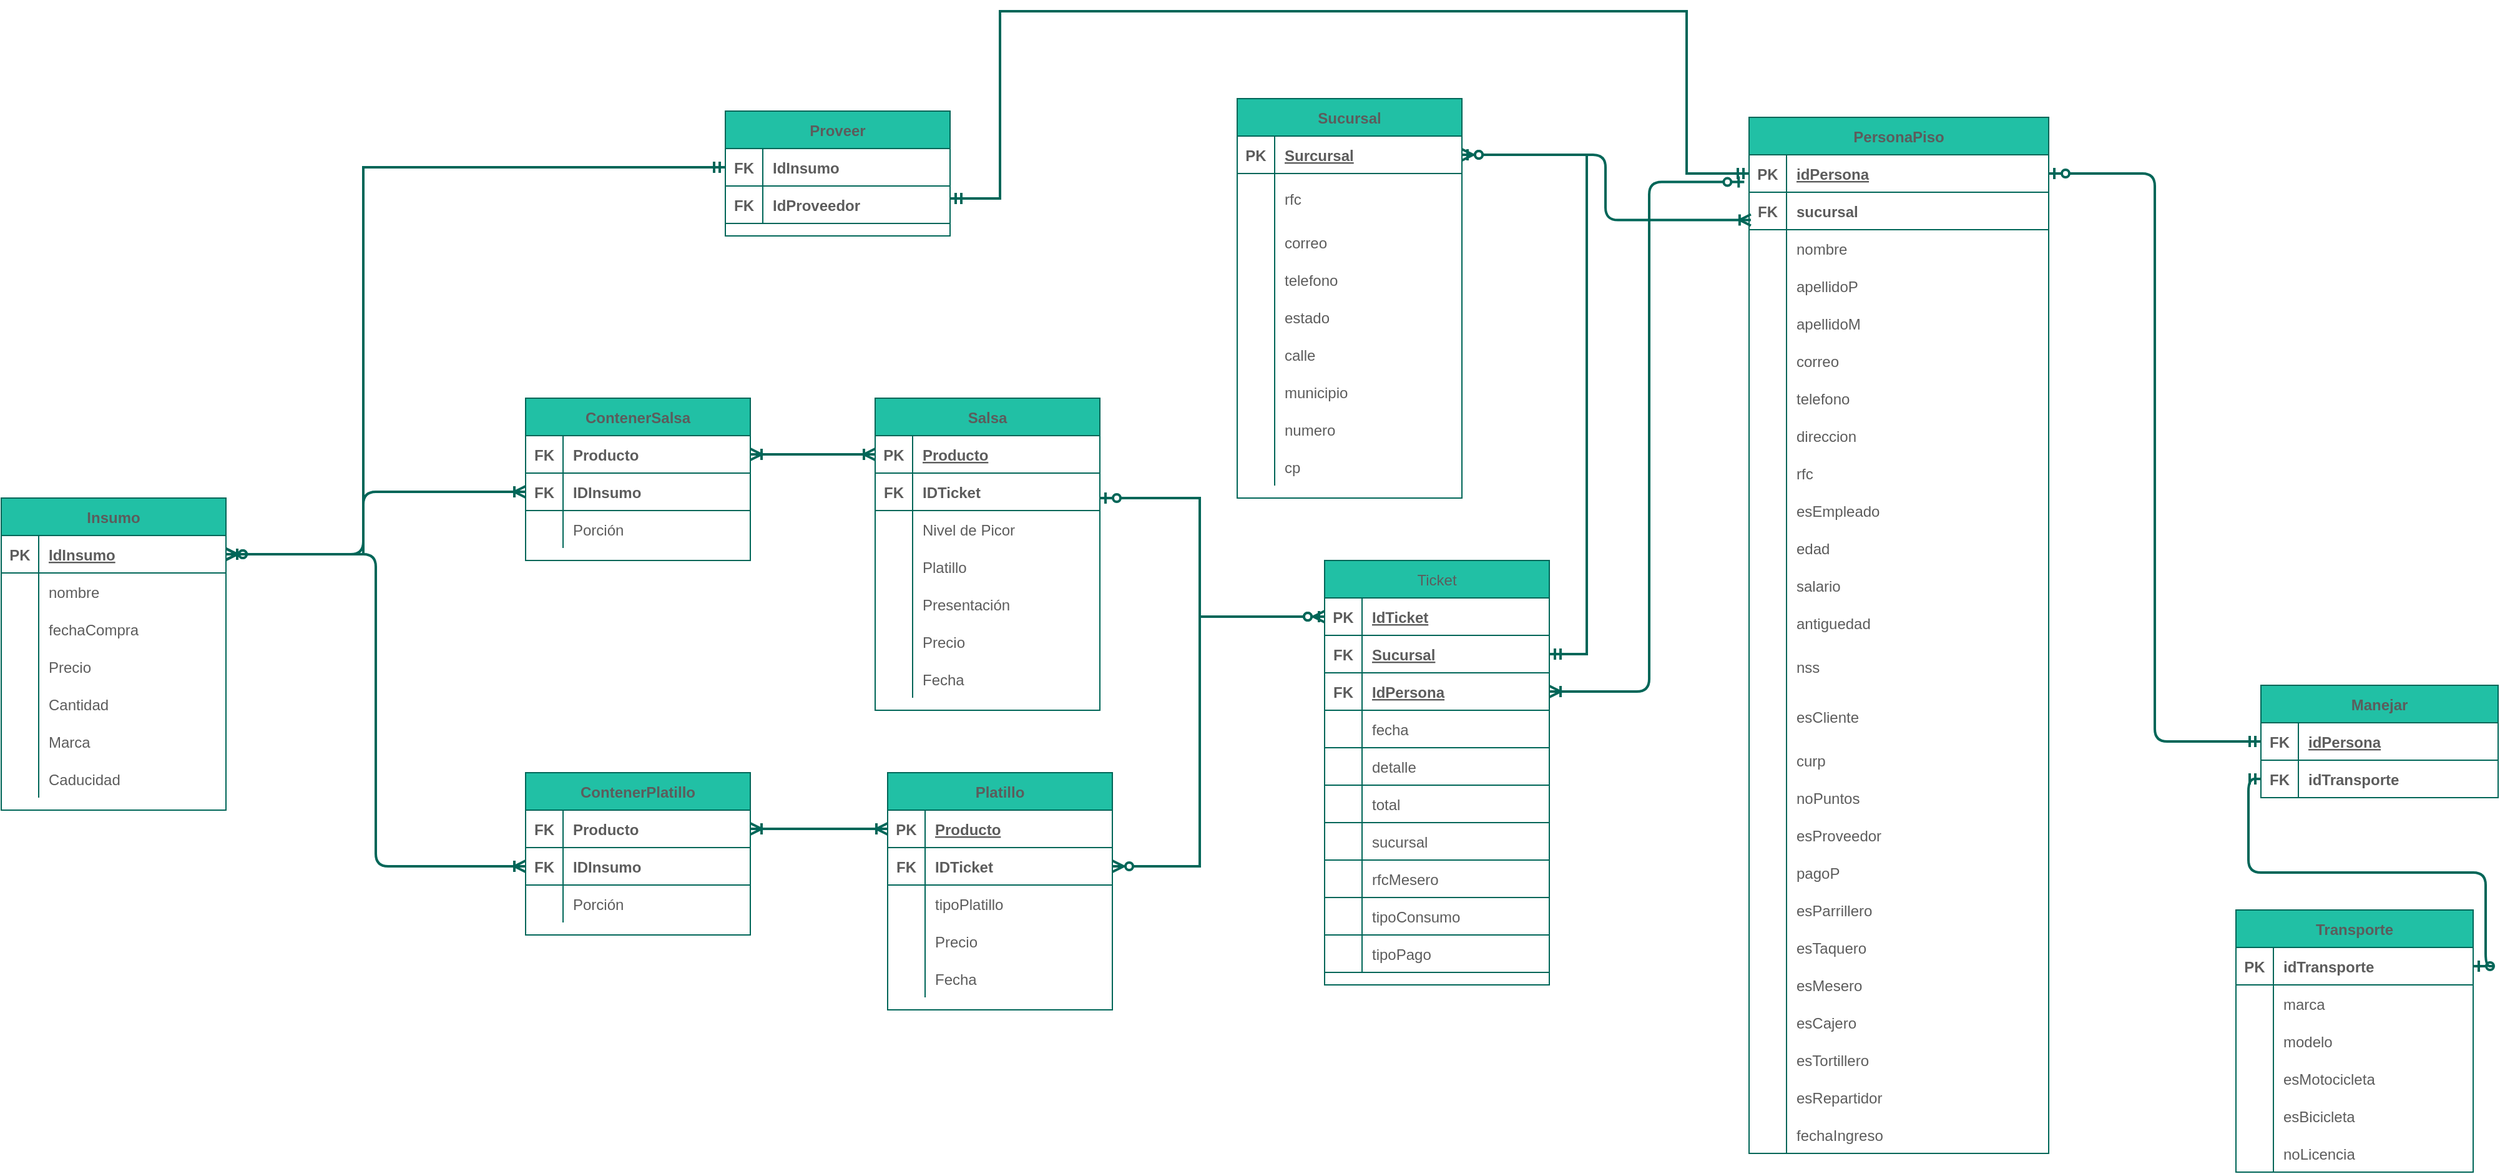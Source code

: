 <mxfile version="19.0.2" type="github">
  <diagram id="D1YjOLiaJOQR72I9zPLN" name="Page-1">
    <mxGraphModel dx="2189" dy="767" grid="1" gridSize="10" guides="1" tooltips="1" connect="1" arrows="1" fold="1" page="1" pageScale="1" pageWidth="850" pageHeight="1100" math="0" shadow="0">
      <root>
        <mxCell id="0" />
        <mxCell id="1" parent="0" />
        <mxCell id="duSf-hZFtGNgm-i89ioL-30" value="Platillo" style="shape=table;startSize=30;container=1;collapsible=1;childLayout=tableLayout;fixedRows=1;rowLines=0;fontStyle=1;align=center;resizeLast=1;fillColor=#21C0A5;strokeColor=#006658;fontColor=#5C5C5C;" parent="1" vertex="1">
          <mxGeometry x="100" y="670" width="180" height="190" as="geometry" />
        </mxCell>
        <mxCell id="duSf-hZFtGNgm-i89ioL-59" value="" style="shape=tableRow;horizontal=0;startSize=0;swimlaneHead=0;swimlaneBody=0;fillColor=none;collapsible=0;dropTarget=0;points=[[0,0.5],[1,0.5]];portConstraint=eastwest;top=0;left=0;right=0;bottom=1;strokeColor=#006658;fontColor=#5C5C5C;" parent="duSf-hZFtGNgm-i89ioL-30" vertex="1">
          <mxGeometry y="30" width="180" height="30" as="geometry" />
        </mxCell>
        <mxCell id="duSf-hZFtGNgm-i89ioL-60" value="PK" style="shape=partialRectangle;connectable=0;fillColor=none;top=0;left=0;bottom=0;right=0;fontStyle=1;overflow=hidden;strokeColor=#006658;fontColor=#5C5C5C;" parent="duSf-hZFtGNgm-i89ioL-59" vertex="1">
          <mxGeometry width="30" height="30" as="geometry">
            <mxRectangle width="30" height="30" as="alternateBounds" />
          </mxGeometry>
        </mxCell>
        <mxCell id="duSf-hZFtGNgm-i89ioL-61" value="Producto" style="shape=partialRectangle;connectable=0;fillColor=none;top=0;left=0;bottom=0;right=0;align=left;spacingLeft=6;fontStyle=5;overflow=hidden;strokeColor=#006658;fontColor=#5C5C5C;" parent="duSf-hZFtGNgm-i89ioL-59" vertex="1">
          <mxGeometry x="30" width="150" height="30" as="geometry">
            <mxRectangle width="150" height="30" as="alternateBounds" />
          </mxGeometry>
        </mxCell>
        <mxCell id="duSf-hZFtGNgm-i89ioL-31" value="" style="shape=tableRow;horizontal=0;startSize=0;swimlaneHead=0;swimlaneBody=0;fillColor=none;collapsible=0;dropTarget=0;points=[[0,0.5],[1,0.5]];portConstraint=eastwest;top=0;left=0;right=0;bottom=1;strokeColor=#006658;fontColor=#5C5C5C;" parent="duSf-hZFtGNgm-i89ioL-30" vertex="1">
          <mxGeometry y="60" width="180" height="30" as="geometry" />
        </mxCell>
        <mxCell id="duSf-hZFtGNgm-i89ioL-32" value="FK" style="shape=partialRectangle;connectable=0;fillColor=none;top=0;left=0;bottom=0;right=0;fontStyle=1;overflow=hidden;strokeColor=#006658;fontColor=#5C5C5C;" parent="duSf-hZFtGNgm-i89ioL-31" vertex="1">
          <mxGeometry width="30" height="30" as="geometry">
            <mxRectangle width="30" height="30" as="alternateBounds" />
          </mxGeometry>
        </mxCell>
        <mxCell id="duSf-hZFtGNgm-i89ioL-33" value="IDTicket" style="shape=partialRectangle;connectable=0;fillColor=none;top=0;left=0;bottom=0;right=0;align=left;spacingLeft=6;fontStyle=1;overflow=hidden;strokeColor=#006658;fontColor=#5C5C5C;" parent="duSf-hZFtGNgm-i89ioL-31" vertex="1">
          <mxGeometry x="30" width="150" height="30" as="geometry">
            <mxRectangle width="150" height="30" as="alternateBounds" />
          </mxGeometry>
        </mxCell>
        <mxCell id="duSf-hZFtGNgm-i89ioL-40" value="" style="shape=tableRow;horizontal=0;startSize=0;swimlaneHead=0;swimlaneBody=0;fillColor=none;collapsible=0;dropTarget=0;points=[[0,0.5],[1,0.5]];portConstraint=eastwest;top=0;left=0;right=0;bottom=0;strokeColor=#006658;fontColor=#5C5C5C;" parent="duSf-hZFtGNgm-i89ioL-30" vertex="1">
          <mxGeometry y="90" width="180" height="30" as="geometry" />
        </mxCell>
        <mxCell id="duSf-hZFtGNgm-i89ioL-41" value="" style="shape=partialRectangle;connectable=0;fillColor=none;top=0;left=0;bottom=0;right=0;editable=1;overflow=hidden;strokeColor=#006658;fontColor=#5C5C5C;" parent="duSf-hZFtGNgm-i89ioL-40" vertex="1">
          <mxGeometry width="30" height="30" as="geometry">
            <mxRectangle width="30" height="30" as="alternateBounds" />
          </mxGeometry>
        </mxCell>
        <mxCell id="duSf-hZFtGNgm-i89ioL-42" value="tipoPlatillo" style="shape=partialRectangle;connectable=0;fillColor=none;top=0;left=0;bottom=0;right=0;align=left;spacingLeft=6;overflow=hidden;strokeColor=#006658;fontColor=#5C5C5C;" parent="duSf-hZFtGNgm-i89ioL-40" vertex="1">
          <mxGeometry x="30" width="150" height="30" as="geometry">
            <mxRectangle width="150" height="30" as="alternateBounds" />
          </mxGeometry>
        </mxCell>
        <mxCell id="duSf-hZFtGNgm-i89ioL-194" value="" style="shape=tableRow;horizontal=0;startSize=0;swimlaneHead=0;swimlaneBody=0;fillColor=none;collapsible=0;dropTarget=0;points=[[0,0.5],[1,0.5]];portConstraint=eastwest;top=0;left=0;right=0;bottom=0;strokeColor=#006658;fontColor=#5C5C5C;" parent="duSf-hZFtGNgm-i89ioL-30" vertex="1">
          <mxGeometry y="120" width="180" height="30" as="geometry" />
        </mxCell>
        <mxCell id="duSf-hZFtGNgm-i89ioL-195" value="" style="shape=partialRectangle;connectable=0;fillColor=none;top=0;left=0;bottom=0;right=0;editable=1;overflow=hidden;strokeColor=#006658;fontColor=#5C5C5C;" parent="duSf-hZFtGNgm-i89ioL-194" vertex="1">
          <mxGeometry width="30" height="30" as="geometry">
            <mxRectangle width="30" height="30" as="alternateBounds" />
          </mxGeometry>
        </mxCell>
        <mxCell id="duSf-hZFtGNgm-i89ioL-196" value="Precio" style="shape=partialRectangle;connectable=0;fillColor=none;top=0;left=0;bottom=0;right=0;align=left;spacingLeft=6;overflow=hidden;strokeColor=#006658;fontColor=#5C5C5C;" parent="duSf-hZFtGNgm-i89ioL-194" vertex="1">
          <mxGeometry x="30" width="150" height="30" as="geometry">
            <mxRectangle width="150" height="30" as="alternateBounds" />
          </mxGeometry>
        </mxCell>
        <mxCell id="duSf-hZFtGNgm-i89ioL-43" value="" style="shape=tableRow;horizontal=0;startSize=0;swimlaneHead=0;swimlaneBody=0;fillColor=none;collapsible=0;dropTarget=0;points=[[0,0.5],[1,0.5]];portConstraint=eastwest;top=0;left=0;right=0;bottom=0;strokeColor=#006658;fontColor=#5C5C5C;" parent="duSf-hZFtGNgm-i89ioL-30" vertex="1">
          <mxGeometry y="150" width="180" height="30" as="geometry" />
        </mxCell>
        <mxCell id="duSf-hZFtGNgm-i89ioL-44" value="" style="shape=partialRectangle;connectable=0;fillColor=none;top=0;left=0;bottom=0;right=0;editable=1;overflow=hidden;strokeColor=#006658;fontColor=#5C5C5C;" parent="duSf-hZFtGNgm-i89ioL-43" vertex="1">
          <mxGeometry width="30" height="30" as="geometry">
            <mxRectangle width="30" height="30" as="alternateBounds" />
          </mxGeometry>
        </mxCell>
        <mxCell id="duSf-hZFtGNgm-i89ioL-45" value="Fecha" style="shape=partialRectangle;connectable=0;fillColor=none;top=0;left=0;bottom=0;right=0;align=left;spacingLeft=6;overflow=hidden;strokeColor=#006658;fontColor=#5C5C5C;" parent="duSf-hZFtGNgm-i89ioL-43" vertex="1">
          <mxGeometry x="30" width="150" height="30" as="geometry">
            <mxRectangle width="150" height="30" as="alternateBounds" />
          </mxGeometry>
        </mxCell>
        <mxCell id="duSf-hZFtGNgm-i89ioL-62" value="Salsa" style="shape=table;startSize=30;container=1;collapsible=1;childLayout=tableLayout;fixedRows=1;rowLines=0;fontStyle=1;align=center;resizeLast=1;fillColor=#21C0A5;strokeColor=#006658;fontColor=#5C5C5C;" parent="1" vertex="1">
          <mxGeometry x="90" y="370" width="180" height="250" as="geometry" />
        </mxCell>
        <mxCell id="duSf-hZFtGNgm-i89ioL-63" value="" style="shape=tableRow;horizontal=0;startSize=0;swimlaneHead=0;swimlaneBody=0;fillColor=none;collapsible=0;dropTarget=0;points=[[0,0.5],[1,0.5]];portConstraint=eastwest;top=0;left=0;right=0;bottom=1;strokeColor=#006658;fontColor=#5C5C5C;" parent="duSf-hZFtGNgm-i89ioL-62" vertex="1">
          <mxGeometry y="30" width="180" height="30" as="geometry" />
        </mxCell>
        <mxCell id="duSf-hZFtGNgm-i89ioL-64" value="PK" style="shape=partialRectangle;connectable=0;fillColor=none;top=0;left=0;bottom=0;right=0;fontStyle=1;overflow=hidden;strokeColor=#006658;fontColor=#5C5C5C;" parent="duSf-hZFtGNgm-i89ioL-63" vertex="1">
          <mxGeometry width="30" height="30" as="geometry">
            <mxRectangle width="30" height="30" as="alternateBounds" />
          </mxGeometry>
        </mxCell>
        <mxCell id="duSf-hZFtGNgm-i89ioL-65" value="Producto" style="shape=partialRectangle;connectable=0;fillColor=none;top=0;left=0;bottom=0;right=0;align=left;spacingLeft=6;fontStyle=5;overflow=hidden;strokeColor=#006658;fontColor=#5C5C5C;" parent="duSf-hZFtGNgm-i89ioL-63" vertex="1">
          <mxGeometry x="30" width="150" height="30" as="geometry">
            <mxRectangle width="150" height="30" as="alternateBounds" />
          </mxGeometry>
        </mxCell>
        <mxCell id="duSf-hZFtGNgm-i89ioL-66" value="" style="shape=tableRow;horizontal=0;startSize=0;swimlaneHead=0;swimlaneBody=0;fillColor=none;collapsible=0;dropTarget=0;points=[[0,0.5],[1,0.5]];portConstraint=eastwest;top=0;left=0;right=0;bottom=1;strokeColor=#006658;fontColor=#5C5C5C;" parent="duSf-hZFtGNgm-i89ioL-62" vertex="1">
          <mxGeometry y="60" width="180" height="30" as="geometry" />
        </mxCell>
        <mxCell id="duSf-hZFtGNgm-i89ioL-67" value="FK" style="shape=partialRectangle;connectable=0;fillColor=none;top=0;left=0;bottom=0;right=0;fontStyle=1;overflow=hidden;strokeColor=#006658;fontColor=#5C5C5C;" parent="duSf-hZFtGNgm-i89ioL-66" vertex="1">
          <mxGeometry width="30" height="30" as="geometry">
            <mxRectangle width="30" height="30" as="alternateBounds" />
          </mxGeometry>
        </mxCell>
        <mxCell id="duSf-hZFtGNgm-i89ioL-68" value="IDTicket" style="shape=partialRectangle;connectable=0;fillColor=none;top=0;left=0;bottom=0;right=0;align=left;spacingLeft=6;fontStyle=1;overflow=hidden;strokeColor=#006658;fontColor=#5C5C5C;" parent="duSf-hZFtGNgm-i89ioL-66" vertex="1">
          <mxGeometry x="30" width="150" height="30" as="geometry">
            <mxRectangle width="150" height="30" as="alternateBounds" />
          </mxGeometry>
        </mxCell>
        <mxCell id="duSf-hZFtGNgm-i89ioL-69" value="" style="shape=tableRow;horizontal=0;startSize=0;swimlaneHead=0;swimlaneBody=0;fillColor=none;collapsible=0;dropTarget=0;points=[[0,0.5],[1,0.5]];portConstraint=eastwest;top=0;left=0;right=0;bottom=0;strokeColor=#006658;fontColor=#5C5C5C;" parent="duSf-hZFtGNgm-i89ioL-62" vertex="1">
          <mxGeometry y="90" width="180" height="30" as="geometry" />
        </mxCell>
        <mxCell id="duSf-hZFtGNgm-i89ioL-70" value="" style="shape=partialRectangle;connectable=0;fillColor=none;top=0;left=0;bottom=0;right=0;editable=1;overflow=hidden;strokeColor=#006658;fontColor=#5C5C5C;" parent="duSf-hZFtGNgm-i89ioL-69" vertex="1">
          <mxGeometry width="30" height="30" as="geometry">
            <mxRectangle width="30" height="30" as="alternateBounds" />
          </mxGeometry>
        </mxCell>
        <mxCell id="duSf-hZFtGNgm-i89ioL-71" value="Nivel de Picor" style="shape=partialRectangle;connectable=0;fillColor=none;top=0;left=0;bottom=0;right=0;align=left;spacingLeft=6;overflow=hidden;strokeColor=#006658;fontColor=#5C5C5C;" parent="duSf-hZFtGNgm-i89ioL-69" vertex="1">
          <mxGeometry x="30" width="150" height="30" as="geometry">
            <mxRectangle width="150" height="30" as="alternateBounds" />
          </mxGeometry>
        </mxCell>
        <mxCell id="duSf-hZFtGNgm-i89ioL-82" value="" style="shape=tableRow;horizontal=0;startSize=0;swimlaneHead=0;swimlaneBody=0;fillColor=none;collapsible=0;dropTarget=0;points=[[0,0.5],[1,0.5]];portConstraint=eastwest;top=0;left=0;right=0;bottom=0;strokeColor=#006658;fontColor=#5C5C5C;" parent="duSf-hZFtGNgm-i89ioL-62" vertex="1">
          <mxGeometry y="120" width="180" height="30" as="geometry" />
        </mxCell>
        <mxCell id="duSf-hZFtGNgm-i89ioL-83" value="" style="shape=partialRectangle;connectable=0;fillColor=none;top=0;left=0;bottom=0;right=0;editable=1;overflow=hidden;strokeColor=#006658;fontColor=#5C5C5C;" parent="duSf-hZFtGNgm-i89ioL-82" vertex="1">
          <mxGeometry width="30" height="30" as="geometry">
            <mxRectangle width="30" height="30" as="alternateBounds" />
          </mxGeometry>
        </mxCell>
        <mxCell id="duSf-hZFtGNgm-i89ioL-84" value="Platillo" style="shape=partialRectangle;connectable=0;fillColor=none;top=0;left=0;bottom=0;right=0;align=left;spacingLeft=6;overflow=hidden;strokeColor=#006658;fontColor=#5C5C5C;" parent="duSf-hZFtGNgm-i89ioL-82" vertex="1">
          <mxGeometry x="30" width="150" height="30" as="geometry">
            <mxRectangle width="150" height="30" as="alternateBounds" />
          </mxGeometry>
        </mxCell>
        <mxCell id="duSf-hZFtGNgm-i89ioL-78" value="" style="shape=tableRow;horizontal=0;startSize=0;swimlaneHead=0;swimlaneBody=0;fillColor=none;collapsible=0;dropTarget=0;points=[[0,0.5],[1,0.5]];portConstraint=eastwest;top=0;left=0;right=0;bottom=0;strokeColor=#006658;fontColor=#5C5C5C;" parent="duSf-hZFtGNgm-i89ioL-62" vertex="1">
          <mxGeometry y="150" width="180" height="30" as="geometry" />
        </mxCell>
        <mxCell id="duSf-hZFtGNgm-i89ioL-79" value="" style="shape=partialRectangle;connectable=0;fillColor=none;top=0;left=0;bottom=0;right=0;editable=1;overflow=hidden;strokeColor=#006658;fontColor=#5C5C5C;" parent="duSf-hZFtGNgm-i89ioL-78" vertex="1">
          <mxGeometry width="30" height="30" as="geometry">
            <mxRectangle width="30" height="30" as="alternateBounds" />
          </mxGeometry>
        </mxCell>
        <mxCell id="duSf-hZFtGNgm-i89ioL-80" value="Presentación" style="shape=partialRectangle;connectable=0;fillColor=none;top=0;left=0;bottom=0;right=0;align=left;spacingLeft=6;overflow=hidden;strokeColor=#006658;fontColor=#5C5C5C;" parent="duSf-hZFtGNgm-i89ioL-78" vertex="1">
          <mxGeometry x="30" width="150" height="30" as="geometry">
            <mxRectangle width="150" height="30" as="alternateBounds" />
          </mxGeometry>
        </mxCell>
        <mxCell id="duSf-hZFtGNgm-i89ioL-75" value="" style="shape=tableRow;horizontal=0;startSize=0;swimlaneHead=0;swimlaneBody=0;fillColor=none;collapsible=0;dropTarget=0;points=[[0,0.5],[1,0.5]];portConstraint=eastwest;top=0;left=0;right=0;bottom=0;strokeColor=#006658;fontColor=#5C5C5C;" parent="duSf-hZFtGNgm-i89ioL-62" vertex="1">
          <mxGeometry y="180" width="180" height="30" as="geometry" />
        </mxCell>
        <mxCell id="duSf-hZFtGNgm-i89ioL-76" value="" style="shape=partialRectangle;connectable=0;fillColor=none;top=0;left=0;bottom=0;right=0;editable=1;overflow=hidden;strokeColor=#006658;fontColor=#5C5C5C;" parent="duSf-hZFtGNgm-i89ioL-75" vertex="1">
          <mxGeometry width="30" height="30" as="geometry">
            <mxRectangle width="30" height="30" as="alternateBounds" />
          </mxGeometry>
        </mxCell>
        <mxCell id="duSf-hZFtGNgm-i89ioL-77" value="Precio" style="shape=partialRectangle;connectable=0;fillColor=none;top=0;left=0;bottom=0;right=0;align=left;spacingLeft=6;overflow=hidden;strokeColor=#006658;fontColor=#5C5C5C;" parent="duSf-hZFtGNgm-i89ioL-75" vertex="1">
          <mxGeometry x="30" width="150" height="30" as="geometry">
            <mxRectangle width="150" height="30" as="alternateBounds" />
          </mxGeometry>
        </mxCell>
        <mxCell id="duSf-hZFtGNgm-i89ioL-72" value="" style="shape=tableRow;horizontal=0;startSize=0;swimlaneHead=0;swimlaneBody=0;fillColor=none;collapsible=0;dropTarget=0;points=[[0,0.5],[1,0.5]];portConstraint=eastwest;top=0;left=0;right=0;bottom=0;strokeColor=#006658;fontColor=#5C5C5C;" parent="duSf-hZFtGNgm-i89ioL-62" vertex="1">
          <mxGeometry y="210" width="180" height="30" as="geometry" />
        </mxCell>
        <mxCell id="duSf-hZFtGNgm-i89ioL-73" value="" style="shape=partialRectangle;connectable=0;fillColor=none;top=0;left=0;bottom=0;right=0;editable=1;overflow=hidden;strokeColor=#006658;fontColor=#5C5C5C;" parent="duSf-hZFtGNgm-i89ioL-72" vertex="1">
          <mxGeometry width="30" height="30" as="geometry">
            <mxRectangle width="30" height="30" as="alternateBounds" />
          </mxGeometry>
        </mxCell>
        <mxCell id="duSf-hZFtGNgm-i89ioL-74" value="Fecha" style="shape=partialRectangle;connectable=0;fillColor=none;top=0;left=0;bottom=0;right=0;align=left;spacingLeft=6;overflow=hidden;strokeColor=#006658;fontColor=#5C5C5C;" parent="duSf-hZFtGNgm-i89ioL-72" vertex="1">
          <mxGeometry x="30" width="150" height="30" as="geometry">
            <mxRectangle width="150" height="30" as="alternateBounds" />
          </mxGeometry>
        </mxCell>
        <mxCell id="duSf-hZFtGNgm-i89ioL-137" value="ContenerPlatillo" style="shape=table;startSize=30;container=1;collapsible=1;childLayout=tableLayout;fixedRows=1;rowLines=0;fontStyle=1;align=center;resizeLast=1;fillColor=#21C0A5;strokeColor=#006658;fontColor=#5C5C5C;" parent="1" vertex="1">
          <mxGeometry x="-190" y="670" width="180" height="130" as="geometry" />
        </mxCell>
        <mxCell id="duSf-hZFtGNgm-i89ioL-141" value="" style="shape=tableRow;horizontal=0;startSize=0;swimlaneHead=0;swimlaneBody=0;fillColor=none;collapsible=0;dropTarget=0;points=[[0,0.5],[1,0.5]];portConstraint=eastwest;top=0;left=0;right=0;bottom=1;strokeColor=#006658;fontColor=#5C5C5C;" parent="duSf-hZFtGNgm-i89ioL-137" vertex="1">
          <mxGeometry y="30" width="180" height="30" as="geometry" />
        </mxCell>
        <mxCell id="duSf-hZFtGNgm-i89ioL-142" value="FK" style="shape=partialRectangle;connectable=0;fillColor=none;top=0;left=0;bottom=0;right=0;fontStyle=1;overflow=hidden;strokeColor=#006658;fontColor=#5C5C5C;" parent="duSf-hZFtGNgm-i89ioL-141" vertex="1">
          <mxGeometry width="30" height="30" as="geometry">
            <mxRectangle width="30" height="30" as="alternateBounds" />
          </mxGeometry>
        </mxCell>
        <mxCell id="duSf-hZFtGNgm-i89ioL-143" value="Producto" style="shape=partialRectangle;connectable=0;fillColor=none;top=0;left=0;bottom=0;right=0;align=left;spacingLeft=6;fontStyle=1;overflow=hidden;strokeColor=#006658;fontColor=#5C5C5C;" parent="duSf-hZFtGNgm-i89ioL-141" vertex="1">
          <mxGeometry x="30" width="150" height="30" as="geometry">
            <mxRectangle width="150" height="30" as="alternateBounds" />
          </mxGeometry>
        </mxCell>
        <mxCell id="duSf-hZFtGNgm-i89ioL-162" value="" style="shape=tableRow;horizontal=0;startSize=0;swimlaneHead=0;swimlaneBody=0;fillColor=none;collapsible=0;dropTarget=0;points=[[0,0.5],[1,0.5]];portConstraint=eastwest;top=0;left=0;right=0;bottom=1;strokeColor=#006658;fontColor=#5C5C5C;" parent="duSf-hZFtGNgm-i89ioL-137" vertex="1">
          <mxGeometry y="60" width="180" height="30" as="geometry" />
        </mxCell>
        <mxCell id="duSf-hZFtGNgm-i89ioL-163" value="FK" style="shape=partialRectangle;connectable=0;fillColor=none;top=0;left=0;bottom=0;right=0;fontStyle=1;overflow=hidden;strokeColor=#006658;fontColor=#5C5C5C;" parent="duSf-hZFtGNgm-i89ioL-162" vertex="1">
          <mxGeometry width="30" height="30" as="geometry">
            <mxRectangle width="30" height="30" as="alternateBounds" />
          </mxGeometry>
        </mxCell>
        <mxCell id="duSf-hZFtGNgm-i89ioL-164" value="IDInsumo" style="shape=partialRectangle;connectable=0;fillColor=none;top=0;left=0;bottom=0;right=0;align=left;spacingLeft=6;fontStyle=1;overflow=hidden;strokeColor=#006658;fontColor=#5C5C5C;" parent="duSf-hZFtGNgm-i89ioL-162" vertex="1">
          <mxGeometry x="30" width="150" height="30" as="geometry">
            <mxRectangle width="150" height="30" as="alternateBounds" />
          </mxGeometry>
        </mxCell>
        <mxCell id="duSf-hZFtGNgm-i89ioL-144" value="" style="shape=tableRow;horizontal=0;startSize=0;swimlaneHead=0;swimlaneBody=0;fillColor=none;collapsible=0;dropTarget=0;points=[[0,0.5],[1,0.5]];portConstraint=eastwest;top=0;left=0;right=0;bottom=0;strokeColor=#006658;fontColor=#5C5C5C;" parent="duSf-hZFtGNgm-i89ioL-137" vertex="1">
          <mxGeometry y="90" width="180" height="30" as="geometry" />
        </mxCell>
        <mxCell id="duSf-hZFtGNgm-i89ioL-145" value="" style="shape=partialRectangle;connectable=0;fillColor=none;top=0;left=0;bottom=0;right=0;editable=1;overflow=hidden;strokeColor=#006658;fontColor=#5C5C5C;" parent="duSf-hZFtGNgm-i89ioL-144" vertex="1">
          <mxGeometry width="30" height="30" as="geometry">
            <mxRectangle width="30" height="30" as="alternateBounds" />
          </mxGeometry>
        </mxCell>
        <mxCell id="duSf-hZFtGNgm-i89ioL-146" value="Porción" style="shape=partialRectangle;connectable=0;fillColor=none;top=0;left=0;bottom=0;right=0;align=left;spacingLeft=6;overflow=hidden;strokeColor=#006658;fontColor=#5C5C5C;" parent="duSf-hZFtGNgm-i89ioL-144" vertex="1">
          <mxGeometry x="30" width="150" height="30" as="geometry">
            <mxRectangle width="150" height="30" as="alternateBounds" />
          </mxGeometry>
        </mxCell>
        <mxCell id="duSf-hZFtGNgm-i89ioL-165" value="ContenerSalsa" style="shape=table;startSize=30;container=1;collapsible=1;childLayout=tableLayout;fixedRows=1;rowLines=0;fontStyle=1;align=center;resizeLast=1;fillColor=#21C0A5;strokeColor=#006658;fontColor=#5C5C5C;" parent="1" vertex="1">
          <mxGeometry x="-190" y="370" width="180" height="130" as="geometry" />
        </mxCell>
        <mxCell id="duSf-hZFtGNgm-i89ioL-166" value="" style="shape=tableRow;horizontal=0;startSize=0;swimlaneHead=0;swimlaneBody=0;fillColor=none;collapsible=0;dropTarget=0;points=[[0,0.5],[1,0.5]];portConstraint=eastwest;top=0;left=0;right=0;bottom=1;strokeColor=#006658;fontColor=#5C5C5C;" parent="duSf-hZFtGNgm-i89ioL-165" vertex="1">
          <mxGeometry y="30" width="180" height="30" as="geometry" />
        </mxCell>
        <mxCell id="duSf-hZFtGNgm-i89ioL-167" value="FK" style="shape=partialRectangle;connectable=0;fillColor=none;top=0;left=0;bottom=0;right=0;fontStyle=1;overflow=hidden;strokeColor=#006658;fontColor=#5C5C5C;" parent="duSf-hZFtGNgm-i89ioL-166" vertex="1">
          <mxGeometry width="30" height="30" as="geometry">
            <mxRectangle width="30" height="30" as="alternateBounds" />
          </mxGeometry>
        </mxCell>
        <mxCell id="duSf-hZFtGNgm-i89ioL-168" value="Producto" style="shape=partialRectangle;connectable=0;fillColor=none;top=0;left=0;bottom=0;right=0;align=left;spacingLeft=6;fontStyle=1;overflow=hidden;strokeColor=#006658;fontColor=#5C5C5C;" parent="duSf-hZFtGNgm-i89ioL-166" vertex="1">
          <mxGeometry x="30" width="150" height="30" as="geometry">
            <mxRectangle width="150" height="30" as="alternateBounds" />
          </mxGeometry>
        </mxCell>
        <mxCell id="duSf-hZFtGNgm-i89ioL-169" value="" style="shape=tableRow;horizontal=0;startSize=0;swimlaneHead=0;swimlaneBody=0;fillColor=none;collapsible=0;dropTarget=0;points=[[0,0.5],[1,0.5]];portConstraint=eastwest;top=0;left=0;right=0;bottom=1;strokeColor=#006658;fontColor=#5C5C5C;" parent="duSf-hZFtGNgm-i89ioL-165" vertex="1">
          <mxGeometry y="60" width="180" height="30" as="geometry" />
        </mxCell>
        <mxCell id="duSf-hZFtGNgm-i89ioL-170" value="FK" style="shape=partialRectangle;connectable=0;fillColor=none;top=0;left=0;bottom=0;right=0;fontStyle=1;overflow=hidden;strokeColor=#006658;fontColor=#5C5C5C;" parent="duSf-hZFtGNgm-i89ioL-169" vertex="1">
          <mxGeometry width="30" height="30" as="geometry">
            <mxRectangle width="30" height="30" as="alternateBounds" />
          </mxGeometry>
        </mxCell>
        <mxCell id="duSf-hZFtGNgm-i89ioL-171" value="IDInsumo" style="shape=partialRectangle;connectable=0;fillColor=none;top=0;left=0;bottom=0;right=0;align=left;spacingLeft=6;fontStyle=1;overflow=hidden;strokeColor=#006658;fontColor=#5C5C5C;" parent="duSf-hZFtGNgm-i89ioL-169" vertex="1">
          <mxGeometry x="30" width="150" height="30" as="geometry">
            <mxRectangle width="150" height="30" as="alternateBounds" />
          </mxGeometry>
        </mxCell>
        <mxCell id="duSf-hZFtGNgm-i89ioL-175" value="" style="shape=tableRow;horizontal=0;startSize=0;swimlaneHead=0;swimlaneBody=0;fillColor=none;collapsible=0;dropTarget=0;points=[[0,0.5],[1,0.5]];portConstraint=eastwest;top=0;left=0;right=0;bottom=0;strokeColor=#006658;fontColor=#5C5C5C;" parent="duSf-hZFtGNgm-i89ioL-165" vertex="1">
          <mxGeometry y="90" width="180" height="30" as="geometry" />
        </mxCell>
        <mxCell id="duSf-hZFtGNgm-i89ioL-176" value="" style="shape=partialRectangle;connectable=0;fillColor=none;top=0;left=0;bottom=0;right=0;editable=1;overflow=hidden;strokeColor=#006658;fontColor=#5C5C5C;" parent="duSf-hZFtGNgm-i89ioL-175" vertex="1">
          <mxGeometry width="30" height="30" as="geometry">
            <mxRectangle width="30" height="30" as="alternateBounds" />
          </mxGeometry>
        </mxCell>
        <mxCell id="duSf-hZFtGNgm-i89ioL-177" value="Porción" style="shape=partialRectangle;connectable=0;fillColor=none;top=0;left=0;bottom=0;right=0;align=left;spacingLeft=6;overflow=hidden;strokeColor=#006658;fontColor=#5C5C5C;" parent="duSf-hZFtGNgm-i89ioL-175" vertex="1">
          <mxGeometry x="30" width="150" height="30" as="geometry">
            <mxRectangle width="150" height="30" as="alternateBounds" />
          </mxGeometry>
        </mxCell>
        <mxCell id="duSf-hZFtGNgm-i89ioL-178" value="" style="edgeStyle=orthogonalEdgeStyle;fontSize=12;html=1;endArrow=ERzeroToMany;startArrow=ERzeroToOne;rounded=0;exitX=0;exitY=0.5;exitDx=0;exitDy=0;entryX=1;entryY=0.5;entryDx=0;entryDy=0;strokeColor=#006658;fontColor=#5C5C5C;strokeWidth=2;" parent="1" source="LIT__MIXPKO50_mJP9rC-2" target="duSf-hZFtGNgm-i89ioL-31" edge="1">
          <mxGeometry width="100" height="100" relative="1" as="geometry">
            <mxPoint x="370" y="500" as="sourcePoint" />
            <mxPoint x="470" y="400" as="targetPoint" />
            <Array as="points">
              <mxPoint x="350" y="545" />
              <mxPoint x="350" y="745" />
            </Array>
          </mxGeometry>
        </mxCell>
        <mxCell id="duSf-hZFtGNgm-i89ioL-180" value="" style="edgeStyle=orthogonalEdgeStyle;fontSize=12;html=1;endArrow=ERzeroToMany;startArrow=ERzeroToOne;rounded=0;entryX=0;entryY=0.5;entryDx=0;entryDy=0;strokeColor=#006658;fontColor=#5C5C5C;strokeWidth=2;" parent="1" target="LIT__MIXPKO50_mJP9rC-2" edge="1">
          <mxGeometry width="100" height="100" relative="1" as="geometry">
            <mxPoint x="270" y="450" as="sourcePoint" />
            <mxPoint x="370" y="350" as="targetPoint" />
            <Array as="points">
              <mxPoint x="350" y="450" />
              <mxPoint x="350" y="545" />
            </Array>
          </mxGeometry>
        </mxCell>
        <mxCell id="duSf-hZFtGNgm-i89ioL-181" value="Insumo" style="shape=table;startSize=30;container=1;collapsible=1;childLayout=tableLayout;fixedRows=1;rowLines=0;fontStyle=1;align=center;resizeLast=1;fillColor=#21C0A5;strokeColor=#006658;fontColor=#5C5C5C;" parent="1" vertex="1">
          <mxGeometry x="-610" y="450" width="180" height="250" as="geometry" />
        </mxCell>
        <mxCell id="duSf-hZFtGNgm-i89ioL-182" value="" style="shape=tableRow;horizontal=0;startSize=0;swimlaneHead=0;swimlaneBody=0;fillColor=none;collapsible=0;dropTarget=0;points=[[0,0.5],[1,0.5]];portConstraint=eastwest;top=0;left=0;right=0;bottom=1;strokeColor=#006658;fontColor=#5C5C5C;" parent="duSf-hZFtGNgm-i89ioL-181" vertex="1">
          <mxGeometry y="30" width="180" height="30" as="geometry" />
        </mxCell>
        <mxCell id="duSf-hZFtGNgm-i89ioL-183" value="PK" style="shape=partialRectangle;connectable=0;fillColor=none;top=0;left=0;bottom=0;right=0;fontStyle=1;overflow=hidden;strokeColor=#006658;fontColor=#5C5C5C;" parent="duSf-hZFtGNgm-i89ioL-182" vertex="1">
          <mxGeometry width="30" height="30" as="geometry">
            <mxRectangle width="30" height="30" as="alternateBounds" />
          </mxGeometry>
        </mxCell>
        <mxCell id="duSf-hZFtGNgm-i89ioL-184" value="IdInsumo" style="shape=partialRectangle;connectable=0;fillColor=none;top=0;left=0;bottom=0;right=0;align=left;spacingLeft=6;fontStyle=5;overflow=hidden;strokeColor=#006658;fontColor=#5C5C5C;" parent="duSf-hZFtGNgm-i89ioL-182" vertex="1">
          <mxGeometry x="30" width="150" height="30" as="geometry">
            <mxRectangle width="150" height="30" as="alternateBounds" />
          </mxGeometry>
        </mxCell>
        <mxCell id="duSf-hZFtGNgm-i89ioL-185" value="" style="shape=tableRow;horizontal=0;startSize=0;swimlaneHead=0;swimlaneBody=0;fillColor=none;collapsible=0;dropTarget=0;points=[[0,0.5],[1,0.5]];portConstraint=eastwest;top=0;left=0;right=0;bottom=0;strokeColor=#006658;fontColor=#5C5C5C;" parent="duSf-hZFtGNgm-i89ioL-181" vertex="1">
          <mxGeometry y="60" width="180" height="30" as="geometry" />
        </mxCell>
        <mxCell id="duSf-hZFtGNgm-i89ioL-186" value="" style="shape=partialRectangle;connectable=0;fillColor=none;top=0;left=0;bottom=0;right=0;editable=1;overflow=hidden;strokeColor=#006658;fontColor=#5C5C5C;" parent="duSf-hZFtGNgm-i89ioL-185" vertex="1">
          <mxGeometry width="30" height="30" as="geometry">
            <mxRectangle width="30" height="30" as="alternateBounds" />
          </mxGeometry>
        </mxCell>
        <mxCell id="duSf-hZFtGNgm-i89ioL-187" value="nombre" style="shape=partialRectangle;connectable=0;fillColor=none;top=0;left=0;bottom=0;right=0;align=left;spacingLeft=6;overflow=hidden;strokeColor=#006658;fontColor=#5C5C5C;" parent="duSf-hZFtGNgm-i89ioL-185" vertex="1">
          <mxGeometry x="30" width="150" height="30" as="geometry">
            <mxRectangle width="150" height="30" as="alternateBounds" />
          </mxGeometry>
        </mxCell>
        <mxCell id="duSf-hZFtGNgm-i89ioL-188" value="" style="shape=tableRow;horizontal=0;startSize=0;swimlaneHead=0;swimlaneBody=0;fillColor=none;collapsible=0;dropTarget=0;points=[[0,0.5],[1,0.5]];portConstraint=eastwest;top=0;left=0;right=0;bottom=0;strokeColor=#006658;fontColor=#5C5C5C;" parent="duSf-hZFtGNgm-i89ioL-181" vertex="1">
          <mxGeometry y="90" width="180" height="30" as="geometry" />
        </mxCell>
        <mxCell id="duSf-hZFtGNgm-i89ioL-189" value="" style="shape=partialRectangle;connectable=0;fillColor=none;top=0;left=0;bottom=0;right=0;editable=1;overflow=hidden;strokeColor=#006658;fontColor=#5C5C5C;" parent="duSf-hZFtGNgm-i89ioL-188" vertex="1">
          <mxGeometry width="30" height="30" as="geometry">
            <mxRectangle width="30" height="30" as="alternateBounds" />
          </mxGeometry>
        </mxCell>
        <mxCell id="duSf-hZFtGNgm-i89ioL-190" value="fechaCompra" style="shape=partialRectangle;connectable=0;fillColor=none;top=0;left=0;bottom=0;right=0;align=left;spacingLeft=6;overflow=hidden;strokeColor=#006658;fontColor=#5C5C5C;" parent="duSf-hZFtGNgm-i89ioL-188" vertex="1">
          <mxGeometry x="30" width="150" height="30" as="geometry">
            <mxRectangle width="150" height="30" as="alternateBounds" />
          </mxGeometry>
        </mxCell>
        <mxCell id="duSf-hZFtGNgm-i89ioL-191" value="" style="shape=tableRow;horizontal=0;startSize=0;swimlaneHead=0;swimlaneBody=0;fillColor=none;collapsible=0;dropTarget=0;points=[[0,0.5],[1,0.5]];portConstraint=eastwest;top=0;left=0;right=0;bottom=0;strokeColor=#006658;fontColor=#5C5C5C;" parent="duSf-hZFtGNgm-i89ioL-181" vertex="1">
          <mxGeometry y="120" width="180" height="30" as="geometry" />
        </mxCell>
        <mxCell id="duSf-hZFtGNgm-i89ioL-192" value="" style="shape=partialRectangle;connectable=0;fillColor=none;top=0;left=0;bottom=0;right=0;editable=1;overflow=hidden;strokeColor=#006658;fontColor=#5C5C5C;" parent="duSf-hZFtGNgm-i89ioL-191" vertex="1">
          <mxGeometry width="30" height="30" as="geometry">
            <mxRectangle width="30" height="30" as="alternateBounds" />
          </mxGeometry>
        </mxCell>
        <mxCell id="duSf-hZFtGNgm-i89ioL-193" value="Precio" style="shape=partialRectangle;connectable=0;fillColor=none;top=0;left=0;bottom=0;right=0;align=left;spacingLeft=6;overflow=hidden;strokeColor=#006658;fontColor=#5C5C5C;" parent="duSf-hZFtGNgm-i89ioL-191" vertex="1">
          <mxGeometry x="30" width="150" height="30" as="geometry">
            <mxRectangle width="150" height="30" as="alternateBounds" />
          </mxGeometry>
        </mxCell>
        <mxCell id="duSf-hZFtGNgm-i89ioL-203" value="" style="shape=tableRow;horizontal=0;startSize=0;swimlaneHead=0;swimlaneBody=0;fillColor=none;collapsible=0;dropTarget=0;points=[[0,0.5],[1,0.5]];portConstraint=eastwest;top=0;left=0;right=0;bottom=0;strokeColor=#006658;fontColor=#5C5C5C;" parent="duSf-hZFtGNgm-i89ioL-181" vertex="1">
          <mxGeometry y="150" width="180" height="30" as="geometry" />
        </mxCell>
        <mxCell id="duSf-hZFtGNgm-i89ioL-204" value="" style="shape=partialRectangle;connectable=0;fillColor=none;top=0;left=0;bottom=0;right=0;editable=1;overflow=hidden;strokeColor=#006658;fontColor=#5C5C5C;" parent="duSf-hZFtGNgm-i89ioL-203" vertex="1">
          <mxGeometry width="30" height="30" as="geometry">
            <mxRectangle width="30" height="30" as="alternateBounds" />
          </mxGeometry>
        </mxCell>
        <mxCell id="duSf-hZFtGNgm-i89ioL-205" value="Cantidad" style="shape=partialRectangle;connectable=0;fillColor=none;top=0;left=0;bottom=0;right=0;align=left;spacingLeft=6;overflow=hidden;strokeColor=#006658;fontColor=#5C5C5C;" parent="duSf-hZFtGNgm-i89ioL-203" vertex="1">
          <mxGeometry x="30" width="150" height="30" as="geometry">
            <mxRectangle width="150" height="30" as="alternateBounds" />
          </mxGeometry>
        </mxCell>
        <mxCell id="duSf-hZFtGNgm-i89ioL-200" value="" style="shape=tableRow;horizontal=0;startSize=0;swimlaneHead=0;swimlaneBody=0;fillColor=none;collapsible=0;dropTarget=0;points=[[0,0.5],[1,0.5]];portConstraint=eastwest;top=0;left=0;right=0;bottom=0;strokeColor=#006658;fontColor=#5C5C5C;" parent="duSf-hZFtGNgm-i89ioL-181" vertex="1">
          <mxGeometry y="180" width="180" height="30" as="geometry" />
        </mxCell>
        <mxCell id="duSf-hZFtGNgm-i89ioL-201" value="" style="shape=partialRectangle;connectable=0;fillColor=none;top=0;left=0;bottom=0;right=0;editable=1;overflow=hidden;strokeColor=#006658;fontColor=#5C5C5C;" parent="duSf-hZFtGNgm-i89ioL-200" vertex="1">
          <mxGeometry width="30" height="30" as="geometry">
            <mxRectangle width="30" height="30" as="alternateBounds" />
          </mxGeometry>
        </mxCell>
        <mxCell id="duSf-hZFtGNgm-i89ioL-202" value="Marca" style="shape=partialRectangle;connectable=0;fillColor=none;top=0;left=0;bottom=0;right=0;align=left;spacingLeft=6;overflow=hidden;strokeColor=#006658;fontColor=#5C5C5C;" parent="duSf-hZFtGNgm-i89ioL-200" vertex="1">
          <mxGeometry x="30" width="150" height="30" as="geometry">
            <mxRectangle width="150" height="30" as="alternateBounds" />
          </mxGeometry>
        </mxCell>
        <mxCell id="duSf-hZFtGNgm-i89ioL-197" value="" style="shape=tableRow;horizontal=0;startSize=0;swimlaneHead=0;swimlaneBody=0;fillColor=none;collapsible=0;dropTarget=0;points=[[0,0.5],[1,0.5]];portConstraint=eastwest;top=0;left=0;right=0;bottom=0;strokeColor=#006658;fontColor=#5C5C5C;" parent="duSf-hZFtGNgm-i89ioL-181" vertex="1">
          <mxGeometry y="210" width="180" height="30" as="geometry" />
        </mxCell>
        <mxCell id="duSf-hZFtGNgm-i89ioL-198" value="" style="shape=partialRectangle;connectable=0;fillColor=none;top=0;left=0;bottom=0;right=0;editable=1;overflow=hidden;strokeColor=#006658;fontColor=#5C5C5C;" parent="duSf-hZFtGNgm-i89ioL-197" vertex="1">
          <mxGeometry width="30" height="30" as="geometry">
            <mxRectangle width="30" height="30" as="alternateBounds" />
          </mxGeometry>
        </mxCell>
        <mxCell id="duSf-hZFtGNgm-i89ioL-199" value="Caducidad" style="shape=partialRectangle;connectable=0;fillColor=none;top=0;left=0;bottom=0;right=0;align=left;spacingLeft=6;overflow=hidden;strokeColor=#006658;fontColor=#5C5C5C;" parent="duSf-hZFtGNgm-i89ioL-197" vertex="1">
          <mxGeometry x="30" width="150" height="30" as="geometry">
            <mxRectangle width="150" height="30" as="alternateBounds" />
          </mxGeometry>
        </mxCell>
        <mxCell id="duSf-hZFtGNgm-i89ioL-208" value="" style="edgeStyle=orthogonalEdgeStyle;fontSize=12;html=1;endArrow=ERoneToMany;startArrow=ERzeroToMany;rounded=1;sketch=0;fontColor=#5C5C5C;strokeColor=#006658;fillColor=#21C0A5;exitX=1;exitY=0.5;exitDx=0;exitDy=0;entryX=0;entryY=0.5;entryDx=0;entryDy=0;strokeWidth=2;" parent="1" source="duSf-hZFtGNgm-i89ioL-182" target="duSf-hZFtGNgm-i89ioL-169" edge="1">
          <mxGeometry width="100" height="100" relative="1" as="geometry">
            <mxPoint x="-160" y="630" as="sourcePoint" />
            <mxPoint x="-200" y="460" as="targetPoint" />
            <Array as="points">
              <mxPoint x="-320" y="495" />
              <mxPoint x="-320" y="445" />
            </Array>
          </mxGeometry>
        </mxCell>
        <mxCell id="duSf-hZFtGNgm-i89ioL-209" value="" style="edgeStyle=entityRelationEdgeStyle;fontSize=12;html=1;endArrow=ERoneToMany;startArrow=ERoneToMany;rounded=1;sketch=0;fontColor=#5C5C5C;strokeColor=#006658;fillColor=#21C0A5;curved=0;exitX=1;exitY=0.5;exitDx=0;exitDy=0;entryX=0;entryY=0.5;entryDx=0;entryDy=0;strokeWidth=2;" parent="1" source="duSf-hZFtGNgm-i89ioL-166" target="duSf-hZFtGNgm-i89ioL-63" edge="1">
          <mxGeometry width="100" height="100" relative="1" as="geometry">
            <mxPoint x="10" y="410" as="sourcePoint" />
            <mxPoint x="110" y="310" as="targetPoint" />
          </mxGeometry>
        </mxCell>
        <mxCell id="duSf-hZFtGNgm-i89ioL-210" value="" style="edgeStyle=entityRelationEdgeStyle;fontSize=12;html=1;endArrow=ERoneToMany;startArrow=ERoneToMany;rounded=1;sketch=0;fontColor=#5C5C5C;strokeColor=#006658;fillColor=#21C0A5;curved=0;exitX=1;exitY=0.5;exitDx=0;exitDy=0;entryX=0;entryY=0.5;entryDx=0;entryDy=0;strokeWidth=2;" parent="1" source="duSf-hZFtGNgm-i89ioL-141" target="duSf-hZFtGNgm-i89ioL-59" edge="1">
          <mxGeometry width="100" height="100" relative="1" as="geometry">
            <mxPoint y="650.0" as="sourcePoint" />
            <mxPoint x="100" y="650.0" as="targetPoint" />
          </mxGeometry>
        </mxCell>
        <mxCell id="duSf-hZFtGNgm-i89ioL-211" value="" style="edgeStyle=orthogonalEdgeStyle;fontSize=12;html=1;endArrow=ERoneToMany;startArrow=ERzeroToMany;rounded=1;sketch=0;fontColor=#5C5C5C;strokeColor=#006658;fillColor=#21C0A5;exitX=1;exitY=0.5;exitDx=0;exitDy=0;entryX=0;entryY=0.5;entryDx=0;entryDy=0;strokeWidth=2;" parent="1" source="duSf-hZFtGNgm-i89ioL-182" target="duSf-hZFtGNgm-i89ioL-162" edge="1">
          <mxGeometry width="100" height="100" relative="1" as="geometry">
            <mxPoint x="-310" y="660" as="sourcePoint" />
            <mxPoint x="-210" y="560" as="targetPoint" />
          </mxGeometry>
        </mxCell>
        <mxCell id="cqFI2xUAyVj9pt30RkWu-1" value="PersonaPiso" style="shape=table;startSize=30;container=1;collapsible=1;childLayout=tableLayout;fixedRows=1;rowLines=0;fontStyle=1;align=center;resizeLast=1;fillColor=#21C0A5;strokeColor=#006658;fontColor=#5C5C5C;" parent="1" vertex="1">
          <mxGeometry x="790" y="145" width="240" height="830" as="geometry" />
        </mxCell>
        <mxCell id="cqFI2xUAyVj9pt30RkWu-2" value="" style="shape=tableRow;horizontal=0;startSize=0;swimlaneHead=0;swimlaneBody=0;fillColor=none;collapsible=0;dropTarget=0;points=[[0,0.5],[1,0.5]];portConstraint=eastwest;top=0;left=0;right=0;bottom=1;strokeColor=#006658;fontColor=#5C5C5C;" parent="cqFI2xUAyVj9pt30RkWu-1" vertex="1">
          <mxGeometry y="30" width="240" height="30" as="geometry" />
        </mxCell>
        <mxCell id="cqFI2xUAyVj9pt30RkWu-3" value="PK" style="shape=partialRectangle;connectable=0;fillColor=none;top=0;left=0;bottom=0;right=0;fontStyle=1;overflow=hidden;strokeColor=#006658;fontColor=#5C5C5C;" parent="cqFI2xUAyVj9pt30RkWu-2" vertex="1">
          <mxGeometry width="30" height="30" as="geometry">
            <mxRectangle width="30" height="30" as="alternateBounds" />
          </mxGeometry>
        </mxCell>
        <mxCell id="cqFI2xUAyVj9pt30RkWu-4" value="idPersona" style="shape=partialRectangle;connectable=0;fillColor=none;top=0;left=0;bottom=0;right=0;align=left;spacingLeft=6;fontStyle=5;overflow=hidden;strokeColor=#006658;fontColor=#5C5C5C;" parent="cqFI2xUAyVj9pt30RkWu-2" vertex="1">
          <mxGeometry x="30" width="210" height="30" as="geometry">
            <mxRectangle width="210" height="30" as="alternateBounds" />
          </mxGeometry>
        </mxCell>
        <mxCell id="cqFI2xUAyVj9pt30RkWu-5" value="" style="shape=tableRow;horizontal=0;startSize=0;swimlaneHead=0;swimlaneBody=0;fillColor=none;collapsible=0;dropTarget=0;points=[[0,0.5],[1,0.5]];portConstraint=eastwest;top=0;left=0;right=0;bottom=1;strokeColor=#006658;fontColor=#5C5C5C;" parent="cqFI2xUAyVj9pt30RkWu-1" vertex="1">
          <mxGeometry y="60" width="240" height="30" as="geometry" />
        </mxCell>
        <mxCell id="cqFI2xUAyVj9pt30RkWu-6" value="FK" style="shape=partialRectangle;connectable=0;fillColor=none;top=0;left=0;bottom=0;right=0;fontStyle=1;overflow=hidden;strokeColor=#006658;fontColor=#5C5C5C;" parent="cqFI2xUAyVj9pt30RkWu-5" vertex="1">
          <mxGeometry width="30" height="30" as="geometry">
            <mxRectangle width="30" height="30" as="alternateBounds" />
          </mxGeometry>
        </mxCell>
        <mxCell id="cqFI2xUAyVj9pt30RkWu-7" value="sucursal" style="shape=partialRectangle;connectable=0;fillColor=none;top=0;left=0;bottom=0;right=0;align=left;spacingLeft=6;fontStyle=1;overflow=hidden;strokeColor=#006658;fontColor=#5C5C5C;" parent="cqFI2xUAyVj9pt30RkWu-5" vertex="1">
          <mxGeometry x="30" width="210" height="30" as="geometry">
            <mxRectangle width="210" height="30" as="alternateBounds" />
          </mxGeometry>
        </mxCell>
        <mxCell id="cqFI2xUAyVj9pt30RkWu-14" value="" style="shape=tableRow;horizontal=0;startSize=0;swimlaneHead=0;swimlaneBody=0;fillColor=none;collapsible=0;dropTarget=0;points=[[0,0.5],[1,0.5]];portConstraint=eastwest;top=0;left=0;right=0;bottom=0;strokeColor=#006658;fontColor=#5C5C5C;" parent="cqFI2xUAyVj9pt30RkWu-1" vertex="1">
          <mxGeometry y="90" width="240" height="30" as="geometry" />
        </mxCell>
        <mxCell id="cqFI2xUAyVj9pt30RkWu-15" value="" style="shape=partialRectangle;connectable=0;fillColor=none;top=0;left=0;bottom=0;right=0;editable=1;overflow=hidden;strokeColor=#006658;fontColor=#5C5C5C;" parent="cqFI2xUAyVj9pt30RkWu-14" vertex="1">
          <mxGeometry width="30" height="30" as="geometry">
            <mxRectangle width="30" height="30" as="alternateBounds" />
          </mxGeometry>
        </mxCell>
        <mxCell id="cqFI2xUAyVj9pt30RkWu-16" value="nombre" style="shape=partialRectangle;connectable=0;fillColor=none;top=0;left=0;bottom=0;right=0;align=left;spacingLeft=6;overflow=hidden;strokeColor=#006658;fontColor=#5C5C5C;" parent="cqFI2xUAyVj9pt30RkWu-14" vertex="1">
          <mxGeometry x="30" width="210" height="30" as="geometry">
            <mxRectangle width="210" height="30" as="alternateBounds" />
          </mxGeometry>
        </mxCell>
        <mxCell id="cqFI2xUAyVj9pt30RkWu-17" value="" style="shape=tableRow;horizontal=0;startSize=0;swimlaneHead=0;swimlaneBody=0;fillColor=none;collapsible=0;dropTarget=0;points=[[0,0.5],[1,0.5]];portConstraint=eastwest;top=0;left=0;right=0;bottom=0;strokeColor=#006658;fontColor=#5C5C5C;" parent="cqFI2xUAyVj9pt30RkWu-1" vertex="1">
          <mxGeometry y="120" width="240" height="30" as="geometry" />
        </mxCell>
        <mxCell id="cqFI2xUAyVj9pt30RkWu-18" value="" style="shape=partialRectangle;connectable=0;fillColor=none;top=0;left=0;bottom=0;right=0;editable=1;overflow=hidden;strokeColor=#006658;fontColor=#5C5C5C;" parent="cqFI2xUAyVj9pt30RkWu-17" vertex="1">
          <mxGeometry width="30" height="30" as="geometry">
            <mxRectangle width="30" height="30" as="alternateBounds" />
          </mxGeometry>
        </mxCell>
        <mxCell id="cqFI2xUAyVj9pt30RkWu-19" value="apellidoP" style="shape=partialRectangle;connectable=0;fillColor=none;top=0;left=0;bottom=0;right=0;align=left;spacingLeft=6;overflow=hidden;strokeColor=#006658;fontColor=#5C5C5C;" parent="cqFI2xUAyVj9pt30RkWu-17" vertex="1">
          <mxGeometry x="30" width="210" height="30" as="geometry">
            <mxRectangle width="210" height="30" as="alternateBounds" />
          </mxGeometry>
        </mxCell>
        <mxCell id="cqFI2xUAyVj9pt30RkWu-20" value="" style="shape=tableRow;horizontal=0;startSize=0;swimlaneHead=0;swimlaneBody=0;fillColor=none;collapsible=0;dropTarget=0;points=[[0,0.5],[1,0.5]];portConstraint=eastwest;top=0;left=0;right=0;bottom=0;strokeColor=#006658;fontColor=#5C5C5C;" parent="cqFI2xUAyVj9pt30RkWu-1" vertex="1">
          <mxGeometry y="150" width="240" height="30" as="geometry" />
        </mxCell>
        <mxCell id="cqFI2xUAyVj9pt30RkWu-21" value="" style="shape=partialRectangle;connectable=0;fillColor=none;top=0;left=0;bottom=0;right=0;editable=1;overflow=hidden;strokeColor=#006658;fontColor=#5C5C5C;" parent="cqFI2xUAyVj9pt30RkWu-20" vertex="1">
          <mxGeometry width="30" height="30" as="geometry">
            <mxRectangle width="30" height="30" as="alternateBounds" />
          </mxGeometry>
        </mxCell>
        <mxCell id="cqFI2xUAyVj9pt30RkWu-22" value="apellidoM" style="shape=partialRectangle;connectable=0;fillColor=none;top=0;left=0;bottom=0;right=0;align=left;spacingLeft=6;overflow=hidden;strokeColor=#006658;fontColor=#5C5C5C;" parent="cqFI2xUAyVj9pt30RkWu-20" vertex="1">
          <mxGeometry x="30" width="210" height="30" as="geometry">
            <mxRectangle width="210" height="30" as="alternateBounds" />
          </mxGeometry>
        </mxCell>
        <mxCell id="cqFI2xUAyVj9pt30RkWu-23" value="" style="shape=tableRow;horizontal=0;startSize=0;swimlaneHead=0;swimlaneBody=0;fillColor=none;collapsible=0;dropTarget=0;points=[[0,0.5],[1,0.5]];portConstraint=eastwest;top=0;left=0;right=0;bottom=0;strokeColor=#006658;fontColor=#5C5C5C;" parent="cqFI2xUAyVj9pt30RkWu-1" vertex="1">
          <mxGeometry y="180" width="240" height="30" as="geometry" />
        </mxCell>
        <mxCell id="cqFI2xUAyVj9pt30RkWu-24" value="" style="shape=partialRectangle;connectable=0;fillColor=none;top=0;left=0;bottom=0;right=0;editable=1;overflow=hidden;strokeColor=#006658;fontColor=#5C5C5C;" parent="cqFI2xUAyVj9pt30RkWu-23" vertex="1">
          <mxGeometry width="30" height="30" as="geometry">
            <mxRectangle width="30" height="30" as="alternateBounds" />
          </mxGeometry>
        </mxCell>
        <mxCell id="cqFI2xUAyVj9pt30RkWu-25" value="correo" style="shape=partialRectangle;connectable=0;fillColor=none;top=0;left=0;bottom=0;right=0;align=left;spacingLeft=6;overflow=hidden;strokeColor=#006658;fontColor=#5C5C5C;" parent="cqFI2xUAyVj9pt30RkWu-23" vertex="1">
          <mxGeometry x="30" width="210" height="30" as="geometry">
            <mxRectangle width="210" height="30" as="alternateBounds" />
          </mxGeometry>
        </mxCell>
        <mxCell id="cqFI2xUAyVj9pt30RkWu-26" value="" style="shape=tableRow;horizontal=0;startSize=0;swimlaneHead=0;swimlaneBody=0;fillColor=none;collapsible=0;dropTarget=0;points=[[0,0.5],[1,0.5]];portConstraint=eastwest;top=0;left=0;right=0;bottom=0;strokeColor=#006658;fontColor=#5C5C5C;" parent="cqFI2xUAyVj9pt30RkWu-1" vertex="1">
          <mxGeometry y="210" width="240" height="30" as="geometry" />
        </mxCell>
        <mxCell id="cqFI2xUAyVj9pt30RkWu-27" value="" style="shape=partialRectangle;connectable=0;fillColor=none;top=0;left=0;bottom=0;right=0;editable=1;overflow=hidden;strokeColor=#006658;fontColor=#5C5C5C;" parent="cqFI2xUAyVj9pt30RkWu-26" vertex="1">
          <mxGeometry width="30" height="30" as="geometry">
            <mxRectangle width="30" height="30" as="alternateBounds" />
          </mxGeometry>
        </mxCell>
        <mxCell id="cqFI2xUAyVj9pt30RkWu-28" value="telefono" style="shape=partialRectangle;connectable=0;fillColor=none;top=0;left=0;bottom=0;right=0;align=left;spacingLeft=6;overflow=hidden;strokeColor=#006658;fontColor=#5C5C5C;" parent="cqFI2xUAyVj9pt30RkWu-26" vertex="1">
          <mxGeometry x="30" width="210" height="30" as="geometry">
            <mxRectangle width="210" height="30" as="alternateBounds" />
          </mxGeometry>
        </mxCell>
        <mxCell id="cqFI2xUAyVj9pt30RkWu-29" value="" style="shape=tableRow;horizontal=0;startSize=0;swimlaneHead=0;swimlaneBody=0;fillColor=none;collapsible=0;dropTarget=0;points=[[0,0.5],[1,0.5]];portConstraint=eastwest;top=0;left=0;right=0;bottom=0;strokeColor=#006658;fontColor=#5C5C5C;" parent="cqFI2xUAyVj9pt30RkWu-1" vertex="1">
          <mxGeometry y="240" width="240" height="30" as="geometry" />
        </mxCell>
        <mxCell id="cqFI2xUAyVj9pt30RkWu-30" value="" style="shape=partialRectangle;connectable=0;fillColor=none;top=0;left=0;bottom=0;right=0;editable=1;overflow=hidden;strokeColor=#006658;fontColor=#5C5C5C;" parent="cqFI2xUAyVj9pt30RkWu-29" vertex="1">
          <mxGeometry width="30" height="30" as="geometry">
            <mxRectangle width="30" height="30" as="alternateBounds" />
          </mxGeometry>
        </mxCell>
        <mxCell id="cqFI2xUAyVj9pt30RkWu-31" value="direccion" style="shape=partialRectangle;connectable=0;fillColor=none;top=0;left=0;bottom=0;right=0;align=left;spacingLeft=6;overflow=hidden;strokeColor=#006658;fontColor=#5C5C5C;" parent="cqFI2xUAyVj9pt30RkWu-29" vertex="1">
          <mxGeometry x="30" width="210" height="30" as="geometry">
            <mxRectangle width="210" height="30" as="alternateBounds" />
          </mxGeometry>
        </mxCell>
        <mxCell id="cqFI2xUAyVj9pt30RkWu-32" value="" style="shape=tableRow;horizontal=0;startSize=0;swimlaneHead=0;swimlaneBody=0;fillColor=none;collapsible=0;dropTarget=0;points=[[0,0.5],[1,0.5]];portConstraint=eastwest;top=0;left=0;right=0;bottom=0;strokeColor=#006658;fontColor=#5C5C5C;" parent="cqFI2xUAyVj9pt30RkWu-1" vertex="1">
          <mxGeometry y="270" width="240" height="30" as="geometry" />
        </mxCell>
        <mxCell id="cqFI2xUAyVj9pt30RkWu-33" value="" style="shape=partialRectangle;connectable=0;fillColor=none;top=0;left=0;bottom=0;right=0;editable=1;overflow=hidden;strokeColor=#006658;fontColor=#5C5C5C;" parent="cqFI2xUAyVj9pt30RkWu-32" vertex="1">
          <mxGeometry width="30" height="30" as="geometry">
            <mxRectangle width="30" height="30" as="alternateBounds" />
          </mxGeometry>
        </mxCell>
        <mxCell id="cqFI2xUAyVj9pt30RkWu-34" value="rfc" style="shape=partialRectangle;connectable=0;fillColor=none;top=0;left=0;bottom=0;right=0;align=left;spacingLeft=6;overflow=hidden;strokeColor=#006658;fontColor=#5C5C5C;" parent="cqFI2xUAyVj9pt30RkWu-32" vertex="1">
          <mxGeometry x="30" width="210" height="30" as="geometry">
            <mxRectangle width="210" height="30" as="alternateBounds" />
          </mxGeometry>
        </mxCell>
        <mxCell id="cqFI2xUAyVj9pt30RkWu-35" value="" style="shape=tableRow;horizontal=0;startSize=0;swimlaneHead=0;swimlaneBody=0;fillColor=none;collapsible=0;dropTarget=0;points=[[0,0.5],[1,0.5]];portConstraint=eastwest;top=0;left=0;right=0;bottom=0;strokeColor=#006658;fontColor=#5C5C5C;" parent="cqFI2xUAyVj9pt30RkWu-1" vertex="1">
          <mxGeometry y="300" width="240" height="30" as="geometry" />
        </mxCell>
        <mxCell id="cqFI2xUAyVj9pt30RkWu-36" value="" style="shape=partialRectangle;connectable=0;fillColor=none;top=0;left=0;bottom=0;right=0;editable=1;overflow=hidden;strokeColor=#006658;fontColor=#5C5C5C;" parent="cqFI2xUAyVj9pt30RkWu-35" vertex="1">
          <mxGeometry width="30" height="30" as="geometry">
            <mxRectangle width="30" height="30" as="alternateBounds" />
          </mxGeometry>
        </mxCell>
        <mxCell id="cqFI2xUAyVj9pt30RkWu-37" value="esEmpleado" style="shape=partialRectangle;connectable=0;fillColor=none;top=0;left=0;bottom=0;right=0;align=left;spacingLeft=6;overflow=hidden;strokeColor=#006658;fontColor=#5C5C5C;" parent="cqFI2xUAyVj9pt30RkWu-35" vertex="1">
          <mxGeometry x="30" width="210" height="30" as="geometry">
            <mxRectangle width="210" height="30" as="alternateBounds" />
          </mxGeometry>
        </mxCell>
        <mxCell id="cqFI2xUAyVj9pt30RkWu-38" value="" style="shape=tableRow;horizontal=0;startSize=0;swimlaneHead=0;swimlaneBody=0;fillColor=none;collapsible=0;dropTarget=0;points=[[0,0.5],[1,0.5]];portConstraint=eastwest;top=0;left=0;right=0;bottom=0;strokeColor=#006658;fontColor=#5C5C5C;" parent="cqFI2xUAyVj9pt30RkWu-1" vertex="1">
          <mxGeometry y="330" width="240" height="30" as="geometry" />
        </mxCell>
        <mxCell id="cqFI2xUAyVj9pt30RkWu-39" value="" style="shape=partialRectangle;connectable=0;fillColor=none;top=0;left=0;bottom=0;right=0;editable=1;overflow=hidden;strokeColor=#006658;fontColor=#5C5C5C;" parent="cqFI2xUAyVj9pt30RkWu-38" vertex="1">
          <mxGeometry width="30" height="30" as="geometry">
            <mxRectangle width="30" height="30" as="alternateBounds" />
          </mxGeometry>
        </mxCell>
        <mxCell id="cqFI2xUAyVj9pt30RkWu-40" value="edad" style="shape=partialRectangle;connectable=0;fillColor=none;top=0;left=0;bottom=0;right=0;align=left;spacingLeft=6;overflow=hidden;strokeColor=#006658;fontColor=#5C5C5C;" parent="cqFI2xUAyVj9pt30RkWu-38" vertex="1">
          <mxGeometry x="30" width="210" height="30" as="geometry">
            <mxRectangle width="210" height="30" as="alternateBounds" />
          </mxGeometry>
        </mxCell>
        <mxCell id="cqFI2xUAyVj9pt30RkWu-41" value="" style="shape=tableRow;horizontal=0;startSize=0;swimlaneHead=0;swimlaneBody=0;fillColor=none;collapsible=0;dropTarget=0;points=[[0,0.5],[1,0.5]];portConstraint=eastwest;top=0;left=0;right=0;bottom=0;strokeColor=#006658;fontColor=#5C5C5C;" parent="cqFI2xUAyVj9pt30RkWu-1" vertex="1">
          <mxGeometry y="360" width="240" height="30" as="geometry" />
        </mxCell>
        <mxCell id="cqFI2xUAyVj9pt30RkWu-42" value="" style="shape=partialRectangle;connectable=0;fillColor=none;top=0;left=0;bottom=0;right=0;editable=1;overflow=hidden;strokeColor=#006658;fontColor=#5C5C5C;" parent="cqFI2xUAyVj9pt30RkWu-41" vertex="1">
          <mxGeometry width="30" height="30" as="geometry">
            <mxRectangle width="30" height="30" as="alternateBounds" />
          </mxGeometry>
        </mxCell>
        <mxCell id="cqFI2xUAyVj9pt30RkWu-43" value="salario" style="shape=partialRectangle;connectable=0;fillColor=none;top=0;left=0;bottom=0;right=0;align=left;spacingLeft=6;overflow=hidden;strokeColor=#006658;fontColor=#5C5C5C;" parent="cqFI2xUAyVj9pt30RkWu-41" vertex="1">
          <mxGeometry x="30" width="210" height="30" as="geometry">
            <mxRectangle width="210" height="30" as="alternateBounds" />
          </mxGeometry>
        </mxCell>
        <mxCell id="cqFI2xUAyVj9pt30RkWu-44" value="" style="shape=tableRow;horizontal=0;startSize=0;swimlaneHead=0;swimlaneBody=0;fillColor=none;collapsible=0;dropTarget=0;points=[[0,0.5],[1,0.5]];portConstraint=eastwest;top=0;left=0;right=0;bottom=0;strokeColor=#006658;fontColor=#5C5C5C;" parent="cqFI2xUAyVj9pt30RkWu-1" vertex="1">
          <mxGeometry y="390" width="240" height="30" as="geometry" />
        </mxCell>
        <mxCell id="cqFI2xUAyVj9pt30RkWu-45" value="" style="shape=partialRectangle;connectable=0;fillColor=none;top=0;left=0;bottom=0;right=0;editable=1;overflow=hidden;strokeColor=#006658;fontColor=#5C5C5C;" parent="cqFI2xUAyVj9pt30RkWu-44" vertex="1">
          <mxGeometry width="30" height="30" as="geometry">
            <mxRectangle width="30" height="30" as="alternateBounds" />
          </mxGeometry>
        </mxCell>
        <mxCell id="cqFI2xUAyVj9pt30RkWu-46" value="antiguedad" style="shape=partialRectangle;connectable=0;fillColor=none;top=0;left=0;bottom=0;right=0;align=left;spacingLeft=6;overflow=hidden;strokeColor=#006658;fontColor=#5C5C5C;" parent="cqFI2xUAyVj9pt30RkWu-44" vertex="1">
          <mxGeometry x="30" width="210" height="30" as="geometry">
            <mxRectangle width="210" height="30" as="alternateBounds" />
          </mxGeometry>
        </mxCell>
        <mxCell id="cqFI2xUAyVj9pt30RkWu-47" value="" style="shape=tableRow;horizontal=0;startSize=0;swimlaneHead=0;swimlaneBody=0;fillColor=none;collapsible=0;dropTarget=0;points=[[0,0.5],[1,0.5]];portConstraint=eastwest;top=0;left=0;right=0;bottom=0;strokeColor=#006658;fontColor=#5C5C5C;" parent="cqFI2xUAyVj9pt30RkWu-1" vertex="1">
          <mxGeometry y="420" width="240" height="40" as="geometry" />
        </mxCell>
        <mxCell id="cqFI2xUAyVj9pt30RkWu-48" value="" style="shape=partialRectangle;connectable=0;fillColor=none;top=0;left=0;bottom=0;right=0;editable=1;overflow=hidden;strokeColor=#006658;fontColor=#5C5C5C;" parent="cqFI2xUAyVj9pt30RkWu-47" vertex="1">
          <mxGeometry width="30" height="40" as="geometry">
            <mxRectangle width="30" height="40" as="alternateBounds" />
          </mxGeometry>
        </mxCell>
        <mxCell id="cqFI2xUAyVj9pt30RkWu-49" value="nss" style="shape=partialRectangle;connectable=0;fillColor=none;top=0;left=0;bottom=0;right=0;align=left;spacingLeft=6;overflow=hidden;strokeColor=#006658;fontColor=#5C5C5C;" parent="cqFI2xUAyVj9pt30RkWu-47" vertex="1">
          <mxGeometry x="30" width="210" height="40" as="geometry">
            <mxRectangle width="210" height="40" as="alternateBounds" />
          </mxGeometry>
        </mxCell>
        <mxCell id="cqFI2xUAyVj9pt30RkWu-50" value="" style="shape=tableRow;horizontal=0;startSize=0;swimlaneHead=0;swimlaneBody=0;fillColor=none;collapsible=0;dropTarget=0;points=[[0,0.5],[1,0.5]];portConstraint=eastwest;top=0;left=0;right=0;bottom=0;strokeColor=#006658;fontColor=#5C5C5C;" parent="cqFI2xUAyVj9pt30RkWu-1" vertex="1">
          <mxGeometry y="460" width="240" height="40" as="geometry" />
        </mxCell>
        <mxCell id="cqFI2xUAyVj9pt30RkWu-51" value="" style="shape=partialRectangle;connectable=0;fillColor=none;top=0;left=0;bottom=0;right=0;editable=1;overflow=hidden;strokeColor=#006658;fontColor=#5C5C5C;" parent="cqFI2xUAyVj9pt30RkWu-50" vertex="1">
          <mxGeometry width="30" height="40" as="geometry">
            <mxRectangle width="30" height="40" as="alternateBounds" />
          </mxGeometry>
        </mxCell>
        <mxCell id="cqFI2xUAyVj9pt30RkWu-52" value="esCliente" style="shape=partialRectangle;connectable=0;fillColor=none;top=0;left=0;bottom=0;right=0;align=left;spacingLeft=6;overflow=hidden;strokeColor=#006658;fontColor=#5C5C5C;" parent="cqFI2xUAyVj9pt30RkWu-50" vertex="1">
          <mxGeometry x="30" width="210" height="40" as="geometry">
            <mxRectangle width="210" height="40" as="alternateBounds" />
          </mxGeometry>
        </mxCell>
        <mxCell id="cqFI2xUAyVj9pt30RkWu-53" value="" style="shape=tableRow;horizontal=0;startSize=0;swimlaneHead=0;swimlaneBody=0;fillColor=none;collapsible=0;dropTarget=0;points=[[0,0.5],[1,0.5]];portConstraint=eastwest;top=0;left=0;right=0;bottom=0;strokeColor=#006658;fontColor=#5C5C5C;" parent="cqFI2xUAyVj9pt30RkWu-1" vertex="1">
          <mxGeometry y="500" width="240" height="30" as="geometry" />
        </mxCell>
        <mxCell id="cqFI2xUAyVj9pt30RkWu-54" value="" style="shape=partialRectangle;connectable=0;fillColor=none;top=0;left=0;bottom=0;right=0;editable=1;overflow=hidden;strokeColor=#006658;fontColor=#5C5C5C;" parent="cqFI2xUAyVj9pt30RkWu-53" vertex="1">
          <mxGeometry width="30" height="30" as="geometry">
            <mxRectangle width="30" height="30" as="alternateBounds" />
          </mxGeometry>
        </mxCell>
        <mxCell id="cqFI2xUAyVj9pt30RkWu-55" value="curp" style="shape=partialRectangle;connectable=0;fillColor=none;top=0;left=0;bottom=0;right=0;align=left;spacingLeft=6;overflow=hidden;strokeColor=#006658;fontColor=#5C5C5C;" parent="cqFI2xUAyVj9pt30RkWu-53" vertex="1">
          <mxGeometry x="30" width="210" height="30" as="geometry">
            <mxRectangle width="210" height="30" as="alternateBounds" />
          </mxGeometry>
        </mxCell>
        <mxCell id="cqFI2xUAyVj9pt30RkWu-56" value="" style="shape=tableRow;horizontal=0;startSize=0;swimlaneHead=0;swimlaneBody=0;fillColor=none;collapsible=0;dropTarget=0;points=[[0,0.5],[1,0.5]];portConstraint=eastwest;top=0;left=0;right=0;bottom=0;strokeColor=#006658;fontColor=#5C5C5C;" parent="cqFI2xUAyVj9pt30RkWu-1" vertex="1">
          <mxGeometry y="530" width="240" height="30" as="geometry" />
        </mxCell>
        <mxCell id="cqFI2xUAyVj9pt30RkWu-57" value="" style="shape=partialRectangle;connectable=0;fillColor=none;top=0;left=0;bottom=0;right=0;editable=1;overflow=hidden;strokeColor=#006658;fontColor=#5C5C5C;" parent="cqFI2xUAyVj9pt30RkWu-56" vertex="1">
          <mxGeometry width="30" height="30" as="geometry">
            <mxRectangle width="30" height="30" as="alternateBounds" />
          </mxGeometry>
        </mxCell>
        <mxCell id="cqFI2xUAyVj9pt30RkWu-58" value="noPuntos" style="shape=partialRectangle;connectable=0;fillColor=none;top=0;left=0;bottom=0;right=0;align=left;spacingLeft=6;overflow=hidden;strokeColor=#006658;fontColor=#5C5C5C;" parent="cqFI2xUAyVj9pt30RkWu-56" vertex="1">
          <mxGeometry x="30" width="210" height="30" as="geometry">
            <mxRectangle width="210" height="30" as="alternateBounds" />
          </mxGeometry>
        </mxCell>
        <mxCell id="cqFI2xUAyVj9pt30RkWu-59" value="" style="shape=tableRow;horizontal=0;startSize=0;swimlaneHead=0;swimlaneBody=0;fillColor=none;collapsible=0;dropTarget=0;points=[[0,0.5],[1,0.5]];portConstraint=eastwest;top=0;left=0;right=0;bottom=0;strokeColor=#006658;fontColor=#5C5C5C;" parent="cqFI2xUAyVj9pt30RkWu-1" vertex="1">
          <mxGeometry y="560" width="240" height="30" as="geometry" />
        </mxCell>
        <mxCell id="cqFI2xUAyVj9pt30RkWu-60" value="" style="shape=partialRectangle;connectable=0;fillColor=none;top=0;left=0;bottom=0;right=0;editable=1;overflow=hidden;strokeColor=#006658;fontColor=#5C5C5C;" parent="cqFI2xUAyVj9pt30RkWu-59" vertex="1">
          <mxGeometry width="30" height="30" as="geometry">
            <mxRectangle width="30" height="30" as="alternateBounds" />
          </mxGeometry>
        </mxCell>
        <mxCell id="cqFI2xUAyVj9pt30RkWu-61" value="esProveedor" style="shape=partialRectangle;connectable=0;fillColor=none;top=0;left=0;bottom=0;right=0;align=left;spacingLeft=6;overflow=hidden;strokeColor=#006658;fontColor=#5C5C5C;" parent="cqFI2xUAyVj9pt30RkWu-59" vertex="1">
          <mxGeometry x="30" width="210" height="30" as="geometry">
            <mxRectangle width="210" height="30" as="alternateBounds" />
          </mxGeometry>
        </mxCell>
        <mxCell id="cqFI2xUAyVj9pt30RkWu-62" value="" style="shape=tableRow;horizontal=0;startSize=0;swimlaneHead=0;swimlaneBody=0;fillColor=none;collapsible=0;dropTarget=0;points=[[0,0.5],[1,0.5]];portConstraint=eastwest;top=0;left=0;right=0;bottom=0;strokeColor=#006658;fontColor=#5C5C5C;" parent="cqFI2xUAyVj9pt30RkWu-1" vertex="1">
          <mxGeometry y="590" width="240" height="30" as="geometry" />
        </mxCell>
        <mxCell id="cqFI2xUAyVj9pt30RkWu-63" value="" style="shape=partialRectangle;connectable=0;fillColor=none;top=0;left=0;bottom=0;right=0;editable=1;overflow=hidden;strokeColor=#006658;fontColor=#5C5C5C;" parent="cqFI2xUAyVj9pt30RkWu-62" vertex="1">
          <mxGeometry width="30" height="30" as="geometry">
            <mxRectangle width="30" height="30" as="alternateBounds" />
          </mxGeometry>
        </mxCell>
        <mxCell id="cqFI2xUAyVj9pt30RkWu-64" value="pagoP" style="shape=partialRectangle;connectable=0;fillColor=none;top=0;left=0;bottom=0;right=0;align=left;spacingLeft=6;overflow=hidden;strokeColor=#006658;fontColor=#5C5C5C;" parent="cqFI2xUAyVj9pt30RkWu-62" vertex="1">
          <mxGeometry x="30" width="210" height="30" as="geometry">
            <mxRectangle width="210" height="30" as="alternateBounds" />
          </mxGeometry>
        </mxCell>
        <mxCell id="cqFI2xUAyVj9pt30RkWu-65" value="" style="shape=tableRow;horizontal=0;startSize=0;swimlaneHead=0;swimlaneBody=0;fillColor=none;collapsible=0;dropTarget=0;points=[[0,0.5],[1,0.5]];portConstraint=eastwest;top=0;left=0;right=0;bottom=0;strokeColor=#006658;fontColor=#5C5C5C;" parent="cqFI2xUAyVj9pt30RkWu-1" vertex="1">
          <mxGeometry y="620" width="240" height="30" as="geometry" />
        </mxCell>
        <mxCell id="cqFI2xUAyVj9pt30RkWu-66" value="" style="shape=partialRectangle;connectable=0;fillColor=none;top=0;left=0;bottom=0;right=0;editable=1;overflow=hidden;strokeColor=#006658;fontColor=#5C5C5C;" parent="cqFI2xUAyVj9pt30RkWu-65" vertex="1">
          <mxGeometry width="30" height="30" as="geometry">
            <mxRectangle width="30" height="30" as="alternateBounds" />
          </mxGeometry>
        </mxCell>
        <mxCell id="cqFI2xUAyVj9pt30RkWu-67" value="esParrillero" style="shape=partialRectangle;connectable=0;fillColor=none;top=0;left=0;bottom=0;right=0;align=left;spacingLeft=6;overflow=hidden;strokeColor=#006658;fontColor=#5C5C5C;" parent="cqFI2xUAyVj9pt30RkWu-65" vertex="1">
          <mxGeometry x="30" width="210" height="30" as="geometry">
            <mxRectangle width="210" height="30" as="alternateBounds" />
          </mxGeometry>
        </mxCell>
        <mxCell id="cqFI2xUAyVj9pt30RkWu-68" value="" style="shape=tableRow;horizontal=0;startSize=0;swimlaneHead=0;swimlaneBody=0;fillColor=none;collapsible=0;dropTarget=0;points=[[0,0.5],[1,0.5]];portConstraint=eastwest;top=0;left=0;right=0;bottom=0;strokeColor=#006658;fontColor=#5C5C5C;" parent="cqFI2xUAyVj9pt30RkWu-1" vertex="1">
          <mxGeometry y="650" width="240" height="30" as="geometry" />
        </mxCell>
        <mxCell id="cqFI2xUAyVj9pt30RkWu-69" value="" style="shape=partialRectangle;connectable=0;fillColor=none;top=0;left=0;bottom=0;right=0;editable=1;overflow=hidden;strokeColor=#006658;fontColor=#5C5C5C;" parent="cqFI2xUAyVj9pt30RkWu-68" vertex="1">
          <mxGeometry width="30" height="30" as="geometry">
            <mxRectangle width="30" height="30" as="alternateBounds" />
          </mxGeometry>
        </mxCell>
        <mxCell id="cqFI2xUAyVj9pt30RkWu-70" value="esTaquero" style="shape=partialRectangle;connectable=0;fillColor=none;top=0;left=0;bottom=0;right=0;align=left;spacingLeft=6;overflow=hidden;strokeColor=#006658;fontColor=#5C5C5C;" parent="cqFI2xUAyVj9pt30RkWu-68" vertex="1">
          <mxGeometry x="30" width="210" height="30" as="geometry">
            <mxRectangle width="210" height="30" as="alternateBounds" />
          </mxGeometry>
        </mxCell>
        <mxCell id="cqFI2xUAyVj9pt30RkWu-71" value="" style="shape=tableRow;horizontal=0;startSize=0;swimlaneHead=0;swimlaneBody=0;fillColor=none;collapsible=0;dropTarget=0;points=[[0,0.5],[1,0.5]];portConstraint=eastwest;top=0;left=0;right=0;bottom=0;strokeColor=#006658;fontColor=#5C5C5C;" parent="cqFI2xUAyVj9pt30RkWu-1" vertex="1">
          <mxGeometry y="680" width="240" height="30" as="geometry" />
        </mxCell>
        <mxCell id="cqFI2xUAyVj9pt30RkWu-72" value="" style="shape=partialRectangle;connectable=0;fillColor=none;top=0;left=0;bottom=0;right=0;editable=1;overflow=hidden;strokeColor=#006658;fontColor=#5C5C5C;" parent="cqFI2xUAyVj9pt30RkWu-71" vertex="1">
          <mxGeometry width="30" height="30" as="geometry">
            <mxRectangle width="30" height="30" as="alternateBounds" />
          </mxGeometry>
        </mxCell>
        <mxCell id="cqFI2xUAyVj9pt30RkWu-73" value="esMesero" style="shape=partialRectangle;connectable=0;fillColor=none;top=0;left=0;bottom=0;right=0;align=left;spacingLeft=6;overflow=hidden;strokeColor=#006658;fontColor=#5C5C5C;" parent="cqFI2xUAyVj9pt30RkWu-71" vertex="1">
          <mxGeometry x="30" width="210" height="30" as="geometry">
            <mxRectangle width="210" height="30" as="alternateBounds" />
          </mxGeometry>
        </mxCell>
        <mxCell id="cqFI2xUAyVj9pt30RkWu-74" value="" style="shape=tableRow;horizontal=0;startSize=0;swimlaneHead=0;swimlaneBody=0;fillColor=none;collapsible=0;dropTarget=0;points=[[0,0.5],[1,0.5]];portConstraint=eastwest;top=0;left=0;right=0;bottom=0;strokeColor=#006658;fontColor=#5C5C5C;" parent="cqFI2xUAyVj9pt30RkWu-1" vertex="1">
          <mxGeometry y="710" width="240" height="30" as="geometry" />
        </mxCell>
        <mxCell id="cqFI2xUAyVj9pt30RkWu-75" value="" style="shape=partialRectangle;connectable=0;fillColor=none;top=0;left=0;bottom=0;right=0;editable=1;overflow=hidden;strokeColor=#006658;fontColor=#5C5C5C;" parent="cqFI2xUAyVj9pt30RkWu-74" vertex="1">
          <mxGeometry width="30" height="30" as="geometry">
            <mxRectangle width="30" height="30" as="alternateBounds" />
          </mxGeometry>
        </mxCell>
        <mxCell id="cqFI2xUAyVj9pt30RkWu-76" value="esCajero" style="shape=partialRectangle;connectable=0;fillColor=none;top=0;left=0;bottom=0;right=0;align=left;spacingLeft=6;overflow=hidden;strokeColor=#006658;fontColor=#5C5C5C;" parent="cqFI2xUAyVj9pt30RkWu-74" vertex="1">
          <mxGeometry x="30" width="210" height="30" as="geometry">
            <mxRectangle width="210" height="30" as="alternateBounds" />
          </mxGeometry>
        </mxCell>
        <mxCell id="cqFI2xUAyVj9pt30RkWu-77" value="" style="shape=tableRow;horizontal=0;startSize=0;swimlaneHead=0;swimlaneBody=0;fillColor=none;collapsible=0;dropTarget=0;points=[[0,0.5],[1,0.5]];portConstraint=eastwest;top=0;left=0;right=0;bottom=0;strokeColor=#006658;fontColor=#5C5C5C;" parent="cqFI2xUAyVj9pt30RkWu-1" vertex="1">
          <mxGeometry y="740" width="240" height="30" as="geometry" />
        </mxCell>
        <mxCell id="cqFI2xUAyVj9pt30RkWu-78" value="" style="shape=partialRectangle;connectable=0;fillColor=none;top=0;left=0;bottom=0;right=0;editable=1;overflow=hidden;strokeColor=#006658;fontColor=#5C5C5C;" parent="cqFI2xUAyVj9pt30RkWu-77" vertex="1">
          <mxGeometry width="30" height="30" as="geometry">
            <mxRectangle width="30" height="30" as="alternateBounds" />
          </mxGeometry>
        </mxCell>
        <mxCell id="cqFI2xUAyVj9pt30RkWu-79" value="esTortillero" style="shape=partialRectangle;connectable=0;fillColor=none;top=0;left=0;bottom=0;right=0;align=left;spacingLeft=6;overflow=hidden;strokeColor=#006658;fontColor=#5C5C5C;" parent="cqFI2xUAyVj9pt30RkWu-77" vertex="1">
          <mxGeometry x="30" width="210" height="30" as="geometry">
            <mxRectangle width="210" height="30" as="alternateBounds" />
          </mxGeometry>
        </mxCell>
        <mxCell id="WiUe2e4XuOduDZc8uiao-1" value="" style="shape=tableRow;horizontal=0;startSize=0;swimlaneHead=0;swimlaneBody=0;fillColor=none;collapsible=0;dropTarget=0;points=[[0,0.5],[1,0.5]];portConstraint=eastwest;top=0;left=0;right=0;bottom=0;strokeColor=#006658;fontColor=#5C5C5C;" vertex="1" parent="cqFI2xUAyVj9pt30RkWu-1">
          <mxGeometry y="770" width="240" height="30" as="geometry" />
        </mxCell>
        <mxCell id="WiUe2e4XuOduDZc8uiao-2" value="" style="shape=partialRectangle;connectable=0;fillColor=none;top=0;left=0;bottom=0;right=0;editable=1;overflow=hidden;strokeColor=#006658;fontColor=#5C5C5C;" vertex="1" parent="WiUe2e4XuOduDZc8uiao-1">
          <mxGeometry width="30" height="30" as="geometry">
            <mxRectangle width="30" height="30" as="alternateBounds" />
          </mxGeometry>
        </mxCell>
        <mxCell id="WiUe2e4XuOduDZc8uiao-3" value="esRepartidor" style="shape=partialRectangle;connectable=0;fillColor=none;top=0;left=0;bottom=0;right=0;align=left;spacingLeft=6;overflow=hidden;strokeColor=#006658;fontColor=#5C5C5C;" vertex="1" parent="WiUe2e4XuOduDZc8uiao-1">
          <mxGeometry x="30" width="210" height="30" as="geometry">
            <mxRectangle width="210" height="30" as="alternateBounds" />
          </mxGeometry>
        </mxCell>
        <mxCell id="cqFI2xUAyVj9pt30RkWu-80" value="" style="shape=tableRow;horizontal=0;startSize=0;swimlaneHead=0;swimlaneBody=0;fillColor=none;collapsible=0;dropTarget=0;points=[[0,0.5],[1,0.5]];portConstraint=eastwest;top=0;left=0;right=0;bottom=0;strokeColor=#006658;fontColor=#5C5C5C;" parent="cqFI2xUAyVj9pt30RkWu-1" vertex="1">
          <mxGeometry y="800" width="240" height="30" as="geometry" />
        </mxCell>
        <mxCell id="cqFI2xUAyVj9pt30RkWu-81" value="" style="shape=partialRectangle;connectable=0;fillColor=none;top=0;left=0;bottom=0;right=0;editable=1;overflow=hidden;strokeColor=#006658;fontColor=#5C5C5C;" parent="cqFI2xUAyVj9pt30RkWu-80" vertex="1">
          <mxGeometry width="30" height="30" as="geometry">
            <mxRectangle width="30" height="30" as="alternateBounds" />
          </mxGeometry>
        </mxCell>
        <mxCell id="cqFI2xUAyVj9pt30RkWu-82" value="fechaIngreso" style="shape=partialRectangle;connectable=0;fillColor=none;top=0;left=0;bottom=0;right=0;align=left;spacingLeft=6;overflow=hidden;strokeColor=#006658;fontColor=#5C5C5C;" parent="cqFI2xUAyVj9pt30RkWu-80" vertex="1">
          <mxGeometry x="30" width="210" height="30" as="geometry">
            <mxRectangle width="210" height="30" as="alternateBounds" />
          </mxGeometry>
        </mxCell>
        <mxCell id="cqFI2xUAyVj9pt30RkWu-150" value="Transporte" style="shape=table;startSize=30;container=1;collapsible=1;childLayout=tableLayout;fixedRows=1;rowLines=0;fontStyle=1;align=center;resizeLast=1;fillColor=#21C0A5;strokeColor=#006658;fontColor=#5C5C5C;" parent="1" vertex="1">
          <mxGeometry x="1180" y="780" width="190" height="210" as="geometry" />
        </mxCell>
        <mxCell id="cqFI2xUAyVj9pt30RkWu-151" value="" style="shape=tableRow;horizontal=0;startSize=0;swimlaneHead=0;swimlaneBody=0;fillColor=none;collapsible=0;dropTarget=0;points=[[0,0.5],[1,0.5]];portConstraint=eastwest;top=0;left=0;right=0;bottom=1;strokeColor=#006658;fontColor=#5C5C5C;" parent="cqFI2xUAyVj9pt30RkWu-150" vertex="1">
          <mxGeometry y="30" width="190" height="30" as="geometry" />
        </mxCell>
        <mxCell id="cqFI2xUAyVj9pt30RkWu-152" value="PK" style="shape=partialRectangle;connectable=0;fillColor=none;top=0;left=0;bottom=0;right=0;fontStyle=1;overflow=hidden;strokeColor=#006658;fontColor=#5C5C5C;" parent="cqFI2xUAyVj9pt30RkWu-151" vertex="1">
          <mxGeometry width="30" height="30" as="geometry">
            <mxRectangle width="30" height="30" as="alternateBounds" />
          </mxGeometry>
        </mxCell>
        <mxCell id="cqFI2xUAyVj9pt30RkWu-153" value="idTransporte" style="shape=partialRectangle;connectable=0;fillColor=none;top=0;left=0;bottom=0;right=0;align=left;spacingLeft=6;fontStyle=1;overflow=hidden;strokeColor=#006658;fontColor=#5C5C5C;" parent="cqFI2xUAyVj9pt30RkWu-151" vertex="1">
          <mxGeometry x="30" width="160" height="30" as="geometry">
            <mxRectangle width="160" height="30" as="alternateBounds" />
          </mxGeometry>
        </mxCell>
        <mxCell id="cqFI2xUAyVj9pt30RkWu-154" value="" style="shape=tableRow;horizontal=0;startSize=0;swimlaneHead=0;swimlaneBody=0;fillColor=none;collapsible=0;dropTarget=0;points=[[0,0.5],[1,0.5]];portConstraint=eastwest;top=0;left=0;right=0;bottom=0;strokeColor=#006658;fontColor=#5C5C5C;" parent="cqFI2xUAyVj9pt30RkWu-150" vertex="1">
          <mxGeometry y="60" width="190" height="30" as="geometry" />
        </mxCell>
        <mxCell id="cqFI2xUAyVj9pt30RkWu-155" value="" style="shape=partialRectangle;connectable=0;fillColor=none;top=0;left=0;bottom=0;right=0;editable=1;overflow=hidden;strokeColor=#006658;fontColor=#5C5C5C;" parent="cqFI2xUAyVj9pt30RkWu-154" vertex="1">
          <mxGeometry width="30" height="30" as="geometry">
            <mxRectangle width="30" height="30" as="alternateBounds" />
          </mxGeometry>
        </mxCell>
        <mxCell id="cqFI2xUAyVj9pt30RkWu-156" value="marca" style="shape=partialRectangle;connectable=0;fillColor=none;top=0;left=0;bottom=0;right=0;align=left;spacingLeft=6;overflow=hidden;strokeColor=#006658;fontColor=#5C5C5C;" parent="cqFI2xUAyVj9pt30RkWu-154" vertex="1">
          <mxGeometry x="30" width="160" height="30" as="geometry">
            <mxRectangle width="160" height="30" as="alternateBounds" />
          </mxGeometry>
        </mxCell>
        <mxCell id="cqFI2xUAyVj9pt30RkWu-157" value="" style="shape=tableRow;horizontal=0;startSize=0;swimlaneHead=0;swimlaneBody=0;fillColor=none;collapsible=0;dropTarget=0;points=[[0,0.5],[1,0.5]];portConstraint=eastwest;top=0;left=0;right=0;bottom=0;strokeColor=#006658;fontColor=#5C5C5C;" parent="cqFI2xUAyVj9pt30RkWu-150" vertex="1">
          <mxGeometry y="90" width="190" height="30" as="geometry" />
        </mxCell>
        <mxCell id="cqFI2xUAyVj9pt30RkWu-158" value="" style="shape=partialRectangle;connectable=0;fillColor=none;top=0;left=0;bottom=0;right=0;editable=1;overflow=hidden;strokeColor=#006658;fontColor=#5C5C5C;" parent="cqFI2xUAyVj9pt30RkWu-157" vertex="1">
          <mxGeometry width="30" height="30" as="geometry">
            <mxRectangle width="30" height="30" as="alternateBounds" />
          </mxGeometry>
        </mxCell>
        <mxCell id="cqFI2xUAyVj9pt30RkWu-159" value="modelo" style="shape=partialRectangle;connectable=0;fillColor=none;top=0;left=0;bottom=0;right=0;align=left;spacingLeft=6;overflow=hidden;strokeColor=#006658;fontColor=#5C5C5C;" parent="cqFI2xUAyVj9pt30RkWu-157" vertex="1">
          <mxGeometry x="30" width="160" height="30" as="geometry">
            <mxRectangle width="160" height="30" as="alternateBounds" />
          </mxGeometry>
        </mxCell>
        <mxCell id="cqFI2xUAyVj9pt30RkWu-160" value="" style="shape=tableRow;horizontal=0;startSize=0;swimlaneHead=0;swimlaneBody=0;fillColor=none;collapsible=0;dropTarget=0;points=[[0,0.5],[1,0.5]];portConstraint=eastwest;top=0;left=0;right=0;bottom=0;strokeColor=#006658;fontColor=#5C5C5C;" parent="cqFI2xUAyVj9pt30RkWu-150" vertex="1">
          <mxGeometry y="120" width="190" height="30" as="geometry" />
        </mxCell>
        <mxCell id="cqFI2xUAyVj9pt30RkWu-161" value="" style="shape=partialRectangle;connectable=0;fillColor=none;top=0;left=0;bottom=0;right=0;editable=1;overflow=hidden;strokeColor=#006658;fontColor=#5C5C5C;" parent="cqFI2xUAyVj9pt30RkWu-160" vertex="1">
          <mxGeometry width="30" height="30" as="geometry">
            <mxRectangle width="30" height="30" as="alternateBounds" />
          </mxGeometry>
        </mxCell>
        <mxCell id="cqFI2xUAyVj9pt30RkWu-162" value="esMotocicleta" style="shape=partialRectangle;connectable=0;fillColor=none;top=0;left=0;bottom=0;right=0;align=left;spacingLeft=6;overflow=hidden;strokeColor=#006658;fontColor=#5C5C5C;" parent="cqFI2xUAyVj9pt30RkWu-160" vertex="1">
          <mxGeometry x="30" width="160" height="30" as="geometry">
            <mxRectangle width="160" height="30" as="alternateBounds" />
          </mxGeometry>
        </mxCell>
        <mxCell id="cqFI2xUAyVj9pt30RkWu-163" value="" style="shape=tableRow;horizontal=0;startSize=0;swimlaneHead=0;swimlaneBody=0;fillColor=none;collapsible=0;dropTarget=0;points=[[0,0.5],[1,0.5]];portConstraint=eastwest;top=0;left=0;right=0;bottom=0;strokeColor=#006658;fontColor=#5C5C5C;" parent="cqFI2xUAyVj9pt30RkWu-150" vertex="1">
          <mxGeometry y="150" width="190" height="30" as="geometry" />
        </mxCell>
        <mxCell id="cqFI2xUAyVj9pt30RkWu-164" value="" style="shape=partialRectangle;connectable=0;fillColor=none;top=0;left=0;bottom=0;right=0;editable=1;overflow=hidden;strokeColor=#006658;fontColor=#5C5C5C;" parent="cqFI2xUAyVj9pt30RkWu-163" vertex="1">
          <mxGeometry width="30" height="30" as="geometry">
            <mxRectangle width="30" height="30" as="alternateBounds" />
          </mxGeometry>
        </mxCell>
        <mxCell id="cqFI2xUAyVj9pt30RkWu-165" value="esBicicleta" style="shape=partialRectangle;connectable=0;fillColor=none;top=0;left=0;bottom=0;right=0;align=left;spacingLeft=6;overflow=hidden;strokeColor=#006658;fontColor=#5C5C5C;" parent="cqFI2xUAyVj9pt30RkWu-163" vertex="1">
          <mxGeometry x="30" width="160" height="30" as="geometry">
            <mxRectangle width="160" height="30" as="alternateBounds" />
          </mxGeometry>
        </mxCell>
        <mxCell id="cqFI2xUAyVj9pt30RkWu-166" value="" style="shape=tableRow;horizontal=0;startSize=0;swimlaneHead=0;swimlaneBody=0;fillColor=none;collapsible=0;dropTarget=0;points=[[0,0.5],[1,0.5]];portConstraint=eastwest;top=0;left=0;right=0;bottom=0;strokeColor=#006658;fontColor=#5C5C5C;" parent="cqFI2xUAyVj9pt30RkWu-150" vertex="1">
          <mxGeometry y="180" width="190" height="30" as="geometry" />
        </mxCell>
        <mxCell id="cqFI2xUAyVj9pt30RkWu-167" value="" style="shape=partialRectangle;connectable=0;fillColor=none;top=0;left=0;bottom=0;right=0;editable=1;overflow=hidden;strokeColor=#006658;fontColor=#5C5C5C;" parent="cqFI2xUAyVj9pt30RkWu-166" vertex="1">
          <mxGeometry width="30" height="30" as="geometry">
            <mxRectangle width="30" height="30" as="alternateBounds" />
          </mxGeometry>
        </mxCell>
        <mxCell id="cqFI2xUAyVj9pt30RkWu-168" value="noLicencia" style="shape=partialRectangle;connectable=0;fillColor=none;top=0;left=0;bottom=0;right=0;align=left;spacingLeft=6;overflow=hidden;strokeColor=#006658;fontColor=#5C5C5C;" parent="cqFI2xUAyVj9pt30RkWu-166" vertex="1">
          <mxGeometry x="30" width="160" height="30" as="geometry">
            <mxRectangle width="160" height="30" as="alternateBounds" />
          </mxGeometry>
        </mxCell>
        <mxCell id="cqFI2xUAyVj9pt30RkWu-169" value="Manejar" style="shape=table;startSize=30;container=1;collapsible=1;childLayout=tableLayout;fixedRows=1;rowLines=0;fontStyle=1;align=center;resizeLast=1;fillColor=#21C0A5;strokeColor=#006658;fontColor=#5C5C5C;" parent="1" vertex="1">
          <mxGeometry x="1200" y="600" width="190" height="90" as="geometry" />
        </mxCell>
        <mxCell id="cqFI2xUAyVj9pt30RkWu-170" value="" style="shape=tableRow;horizontal=0;startSize=0;swimlaneHead=0;swimlaneBody=0;fillColor=none;collapsible=0;dropTarget=0;points=[[0,0.5],[1,0.5]];portConstraint=eastwest;top=0;left=0;right=0;bottom=1;strokeColor=#006658;fontColor=#5C5C5C;" parent="cqFI2xUAyVj9pt30RkWu-169" vertex="1">
          <mxGeometry y="30" width="190" height="30" as="geometry" />
        </mxCell>
        <mxCell id="cqFI2xUAyVj9pt30RkWu-171" value="FK" style="shape=partialRectangle;connectable=0;fillColor=none;top=0;left=0;bottom=0;right=0;fontStyle=1;overflow=hidden;strokeColor=#006658;fontColor=#5C5C5C;" parent="cqFI2xUAyVj9pt30RkWu-170" vertex="1">
          <mxGeometry width="30.0" height="30" as="geometry">
            <mxRectangle width="30.0" height="30" as="alternateBounds" />
          </mxGeometry>
        </mxCell>
        <mxCell id="cqFI2xUAyVj9pt30RkWu-172" value="idPersona" style="shape=partialRectangle;connectable=0;fillColor=none;top=0;left=0;bottom=0;right=0;align=left;spacingLeft=6;fontStyle=5;overflow=hidden;strokeColor=#006658;fontColor=#5C5C5C;" parent="cqFI2xUAyVj9pt30RkWu-170" vertex="1">
          <mxGeometry x="30.0" width="160.0" height="30" as="geometry">
            <mxRectangle width="160.0" height="30" as="alternateBounds" />
          </mxGeometry>
        </mxCell>
        <mxCell id="cqFI2xUAyVj9pt30RkWu-173" value="" style="shape=tableRow;horizontal=0;startSize=0;swimlaneHead=0;swimlaneBody=0;fillColor=none;collapsible=0;dropTarget=0;points=[[0,0.5],[1,0.5]];portConstraint=eastwest;top=0;left=0;right=0;bottom=1;strokeColor=#006658;fontColor=#5C5C5C;" parent="cqFI2xUAyVj9pt30RkWu-169" vertex="1">
          <mxGeometry y="60" width="190" height="30" as="geometry" />
        </mxCell>
        <mxCell id="cqFI2xUAyVj9pt30RkWu-174" value="FK" style="shape=partialRectangle;connectable=0;fillColor=none;top=0;left=0;bottom=0;right=0;fontStyle=1;overflow=hidden;strokeColor=#006658;fontColor=#5C5C5C;" parent="cqFI2xUAyVj9pt30RkWu-173" vertex="1">
          <mxGeometry width="30.0" height="30" as="geometry">
            <mxRectangle width="30.0" height="30" as="alternateBounds" />
          </mxGeometry>
        </mxCell>
        <mxCell id="cqFI2xUAyVj9pt30RkWu-175" value="idTransporte" style="shape=partialRectangle;connectable=0;fillColor=none;top=0;left=0;bottom=0;right=0;align=left;spacingLeft=6;fontStyle=1;overflow=hidden;strokeColor=#006658;fontColor=#5C5C5C;" parent="cqFI2xUAyVj9pt30RkWu-173" vertex="1">
          <mxGeometry x="30.0" width="160.0" height="30" as="geometry">
            <mxRectangle width="160.0" height="30" as="alternateBounds" />
          </mxGeometry>
        </mxCell>
        <mxCell id="LIT__MIXPKO50_mJP9rC-1" value="Ticket" style="shape=table;startSize=30;container=1;collapsible=1;childLayout=tableLayout;fixedRows=1;rowLines=0;fontStyle=0;align=center;resizeLast=1;fillColor=#21C0A5;strokeColor=#006658;fontColor=#5C5C5C;" parent="1" vertex="1">
          <mxGeometry x="450" y="500" width="180" height="340" as="geometry" />
        </mxCell>
        <mxCell id="LIT__MIXPKO50_mJP9rC-2" value="" style="shape=tableRow;horizontal=0;startSize=0;swimlaneHead=0;swimlaneBody=0;fillColor=none;collapsible=0;dropTarget=0;points=[[0,0.5],[1,0.5]];portConstraint=eastwest;top=0;left=0;right=0;bottom=1;strokeColor=#006658;fontColor=#5C5C5C;" parent="LIT__MIXPKO50_mJP9rC-1" vertex="1">
          <mxGeometry y="30" width="180" height="30" as="geometry" />
        </mxCell>
        <mxCell id="LIT__MIXPKO50_mJP9rC-3" value="PK" style="shape=partialRectangle;connectable=0;fillColor=none;top=0;left=0;bottom=0;right=0;fontStyle=1;overflow=hidden;strokeColor=#006658;fontColor=#5C5C5C;" parent="LIT__MIXPKO50_mJP9rC-2" vertex="1">
          <mxGeometry width="30" height="30" as="geometry">
            <mxRectangle width="30" height="30" as="alternateBounds" />
          </mxGeometry>
        </mxCell>
        <mxCell id="LIT__MIXPKO50_mJP9rC-4" value="IdTicket" style="shape=partialRectangle;connectable=0;fillColor=none;top=0;left=0;bottom=0;right=0;align=left;spacingLeft=6;fontStyle=5;overflow=hidden;strokeColor=#006658;fontColor=#5C5C5C;" parent="LIT__MIXPKO50_mJP9rC-2" vertex="1">
          <mxGeometry x="30" width="150" height="30" as="geometry">
            <mxRectangle width="150" height="30" as="alternateBounds" />
          </mxGeometry>
        </mxCell>
        <mxCell id="LIT__MIXPKO50_mJP9rC-5" value="" style="shape=tableRow;horizontal=0;startSize=0;swimlaneHead=0;swimlaneBody=0;fillColor=none;collapsible=0;dropTarget=0;points=[[0,0.5],[1,0.5]];portConstraint=eastwest;top=0;left=0;right=0;bottom=1;strokeColor=#006658;fontColor=#5C5C5C;" parent="LIT__MIXPKO50_mJP9rC-1" vertex="1">
          <mxGeometry y="60" width="180" height="30" as="geometry" />
        </mxCell>
        <mxCell id="LIT__MIXPKO50_mJP9rC-6" value="FK" style="shape=partialRectangle;connectable=0;fillColor=none;top=0;left=0;bottom=0;right=0;fontStyle=1;overflow=hidden;strokeColor=#006658;fontColor=#5C5C5C;" parent="LIT__MIXPKO50_mJP9rC-5" vertex="1">
          <mxGeometry width="30" height="30" as="geometry">
            <mxRectangle width="30" height="30" as="alternateBounds" />
          </mxGeometry>
        </mxCell>
        <mxCell id="LIT__MIXPKO50_mJP9rC-7" value="Sucursal" style="shape=partialRectangle;connectable=0;fillColor=none;top=0;left=0;bottom=0;right=0;align=left;spacingLeft=6;fontStyle=5;overflow=hidden;strokeColor=#006658;fontColor=#5C5C5C;" parent="LIT__MIXPKO50_mJP9rC-5" vertex="1">
          <mxGeometry x="30" width="150" height="30" as="geometry">
            <mxRectangle width="150" height="30" as="alternateBounds" />
          </mxGeometry>
        </mxCell>
        <mxCell id="LIT__MIXPKO50_mJP9rC-8" value="" style="shape=tableRow;horizontal=0;startSize=0;swimlaneHead=0;swimlaneBody=0;fillColor=none;collapsible=0;dropTarget=0;points=[[0,0.5],[1,0.5]];portConstraint=eastwest;top=0;left=0;right=0;bottom=1;strokeColor=#006658;fontColor=#5C5C5C;" parent="LIT__MIXPKO50_mJP9rC-1" vertex="1">
          <mxGeometry y="90" width="180" height="30" as="geometry" />
        </mxCell>
        <mxCell id="LIT__MIXPKO50_mJP9rC-9" value="FK" style="shape=partialRectangle;connectable=0;fillColor=none;top=0;left=0;bottom=0;right=0;fontStyle=1;overflow=hidden;strokeColor=#006658;fontColor=#5C5C5C;" parent="LIT__MIXPKO50_mJP9rC-8" vertex="1">
          <mxGeometry width="30" height="30" as="geometry">
            <mxRectangle width="30" height="30" as="alternateBounds" />
          </mxGeometry>
        </mxCell>
        <mxCell id="LIT__MIXPKO50_mJP9rC-10" value="IdPersona" style="shape=partialRectangle;connectable=0;fillColor=none;top=0;left=0;bottom=0;right=0;align=left;spacingLeft=6;fontStyle=5;overflow=hidden;strokeColor=#006658;fontColor=#5C5C5C;" parent="LIT__MIXPKO50_mJP9rC-8" vertex="1">
          <mxGeometry x="30" width="150" height="30" as="geometry">
            <mxRectangle width="150" height="30" as="alternateBounds" />
          </mxGeometry>
        </mxCell>
        <mxCell id="LIT__MIXPKO50_mJP9rC-11" value="" style="shape=tableRow;horizontal=0;startSize=0;swimlaneHead=0;swimlaneBody=0;fillColor=none;collapsible=0;dropTarget=0;points=[[0,0.5],[1,0.5]];portConstraint=eastwest;top=0;left=0;right=0;bottom=1;strokeColor=#006658;fontColor=#5C5C5C;" parent="LIT__MIXPKO50_mJP9rC-1" vertex="1">
          <mxGeometry y="120" width="180" height="30" as="geometry" />
        </mxCell>
        <mxCell id="LIT__MIXPKO50_mJP9rC-12" value="" style="shape=partialRectangle;connectable=0;fillColor=none;top=0;left=0;bottom=0;right=0;fontStyle=0;overflow=hidden;strokeColor=#006658;fontColor=#5C5C5C;" parent="LIT__MIXPKO50_mJP9rC-11" vertex="1">
          <mxGeometry width="30" height="30" as="geometry">
            <mxRectangle width="30" height="30" as="alternateBounds" />
          </mxGeometry>
        </mxCell>
        <mxCell id="LIT__MIXPKO50_mJP9rC-13" value="fecha" style="shape=partialRectangle;connectable=0;fillColor=none;top=0;left=0;bottom=0;right=0;align=left;spacingLeft=6;fontStyle=0;overflow=hidden;strokeColor=#006658;fontColor=#5C5C5C;" parent="LIT__MIXPKO50_mJP9rC-11" vertex="1">
          <mxGeometry x="30" width="150" height="30" as="geometry">
            <mxRectangle width="150" height="30" as="alternateBounds" />
          </mxGeometry>
        </mxCell>
        <mxCell id="LIT__MIXPKO50_mJP9rC-14" value="" style="shape=tableRow;horizontal=0;startSize=0;swimlaneHead=0;swimlaneBody=0;fillColor=none;collapsible=0;dropTarget=0;points=[[0,0.5],[1,0.5]];portConstraint=eastwest;top=0;left=0;right=0;bottom=1;strokeColor=#006658;fontColor=#5C5C5C;" parent="LIT__MIXPKO50_mJP9rC-1" vertex="1">
          <mxGeometry y="150" width="180" height="30" as="geometry" />
        </mxCell>
        <mxCell id="LIT__MIXPKO50_mJP9rC-15" value="" style="shape=partialRectangle;connectable=0;fillColor=none;top=0;left=0;bottom=0;right=0;fontStyle=0;overflow=hidden;strokeColor=#006658;fontColor=#5C5C5C;" parent="LIT__MIXPKO50_mJP9rC-14" vertex="1">
          <mxGeometry width="30" height="30" as="geometry">
            <mxRectangle width="30" height="30" as="alternateBounds" />
          </mxGeometry>
        </mxCell>
        <mxCell id="LIT__MIXPKO50_mJP9rC-16" value="detalle" style="shape=partialRectangle;connectable=0;fillColor=none;top=0;left=0;bottom=0;right=0;align=left;spacingLeft=6;fontStyle=0;overflow=hidden;strokeColor=#006658;fontColor=#5C5C5C;" parent="LIT__MIXPKO50_mJP9rC-14" vertex="1">
          <mxGeometry x="30" width="150" height="30" as="geometry">
            <mxRectangle width="150" height="30" as="alternateBounds" />
          </mxGeometry>
        </mxCell>
        <mxCell id="LIT__MIXPKO50_mJP9rC-17" value="" style="shape=tableRow;horizontal=0;startSize=0;swimlaneHead=0;swimlaneBody=0;fillColor=none;collapsible=0;dropTarget=0;points=[[0,0.5],[1,0.5]];portConstraint=eastwest;top=0;left=0;right=0;bottom=1;strokeColor=#006658;fontColor=#5C5C5C;" parent="LIT__MIXPKO50_mJP9rC-1" vertex="1">
          <mxGeometry y="180" width="180" height="30" as="geometry" />
        </mxCell>
        <mxCell id="LIT__MIXPKO50_mJP9rC-18" value="" style="shape=partialRectangle;connectable=0;fillColor=none;top=0;left=0;bottom=0;right=0;fontStyle=0;overflow=hidden;strokeColor=#006658;fontColor=#5C5C5C;" parent="LIT__MIXPKO50_mJP9rC-17" vertex="1">
          <mxGeometry width="30" height="30" as="geometry">
            <mxRectangle width="30" height="30" as="alternateBounds" />
          </mxGeometry>
        </mxCell>
        <mxCell id="LIT__MIXPKO50_mJP9rC-19" value="total" style="shape=partialRectangle;connectable=0;fillColor=none;top=0;left=0;bottom=0;right=0;align=left;spacingLeft=6;fontStyle=0;overflow=hidden;strokeColor=#006658;fontColor=#5C5C5C;" parent="LIT__MIXPKO50_mJP9rC-17" vertex="1">
          <mxGeometry x="30" width="150" height="30" as="geometry">
            <mxRectangle width="150" height="30" as="alternateBounds" />
          </mxGeometry>
        </mxCell>
        <mxCell id="LIT__MIXPKO50_mJP9rC-20" value="" style="shape=tableRow;horizontal=0;startSize=0;swimlaneHead=0;swimlaneBody=0;fillColor=none;collapsible=0;dropTarget=0;points=[[0,0.5],[1,0.5]];portConstraint=eastwest;top=0;left=0;right=0;bottom=1;strokeColor=#006658;fontColor=#5C5C5C;" parent="LIT__MIXPKO50_mJP9rC-1" vertex="1">
          <mxGeometry y="210" width="180" height="30" as="geometry" />
        </mxCell>
        <mxCell id="LIT__MIXPKO50_mJP9rC-21" value="" style="shape=partialRectangle;connectable=0;fillColor=none;top=0;left=0;bottom=0;right=0;fontStyle=0;overflow=hidden;strokeColor=#006658;fontColor=#5C5C5C;" parent="LIT__MIXPKO50_mJP9rC-20" vertex="1">
          <mxGeometry width="30" height="30" as="geometry">
            <mxRectangle width="30" height="30" as="alternateBounds" />
          </mxGeometry>
        </mxCell>
        <mxCell id="LIT__MIXPKO50_mJP9rC-22" value="sucursal" style="shape=partialRectangle;connectable=0;fillColor=none;top=0;left=0;bottom=0;right=0;align=left;spacingLeft=6;fontStyle=0;overflow=hidden;strokeColor=#006658;fontColor=#5C5C5C;" parent="LIT__MIXPKO50_mJP9rC-20" vertex="1">
          <mxGeometry x="30" width="150" height="30" as="geometry">
            <mxRectangle width="150" height="30" as="alternateBounds" />
          </mxGeometry>
        </mxCell>
        <mxCell id="LIT__MIXPKO50_mJP9rC-23" value="" style="shape=tableRow;horizontal=0;startSize=0;swimlaneHead=0;swimlaneBody=0;fillColor=none;collapsible=0;dropTarget=0;points=[[0,0.5],[1,0.5]];portConstraint=eastwest;top=0;left=0;right=0;bottom=1;strokeColor=#006658;fontColor=#5C5C5C;" parent="LIT__MIXPKO50_mJP9rC-1" vertex="1">
          <mxGeometry y="240" width="180" height="30" as="geometry" />
        </mxCell>
        <mxCell id="LIT__MIXPKO50_mJP9rC-24" value="" style="shape=partialRectangle;connectable=0;fillColor=none;top=0;left=0;bottom=0;right=0;fontStyle=0;overflow=hidden;strokeColor=#006658;fontColor=#5C5C5C;" parent="LIT__MIXPKO50_mJP9rC-23" vertex="1">
          <mxGeometry width="30" height="30" as="geometry">
            <mxRectangle width="30" height="30" as="alternateBounds" />
          </mxGeometry>
        </mxCell>
        <mxCell id="LIT__MIXPKO50_mJP9rC-25" value="rfcMesero" style="shape=partialRectangle;connectable=0;fillColor=none;top=0;left=0;bottom=0;right=0;align=left;spacingLeft=6;fontStyle=0;overflow=hidden;strokeColor=#006658;fontColor=#5C5C5C;" parent="LIT__MIXPKO50_mJP9rC-23" vertex="1">
          <mxGeometry x="30" width="150" height="30" as="geometry">
            <mxRectangle width="150" height="30" as="alternateBounds" />
          </mxGeometry>
        </mxCell>
        <mxCell id="LIT__MIXPKO50_mJP9rC-26" value="" style="shape=tableRow;horizontal=0;startSize=0;swimlaneHead=0;swimlaneBody=0;fillColor=none;collapsible=0;dropTarget=0;points=[[0,0.5],[1,0.5]];portConstraint=eastwest;top=0;left=0;right=0;bottom=1;strokeColor=#006658;fontColor=#5C5C5C;" parent="LIT__MIXPKO50_mJP9rC-1" vertex="1">
          <mxGeometry y="270" width="180" height="30" as="geometry" />
        </mxCell>
        <mxCell id="LIT__MIXPKO50_mJP9rC-27" value="" style="shape=partialRectangle;connectable=0;fillColor=none;top=0;left=0;bottom=0;right=0;fontStyle=0;overflow=hidden;strokeColor=#006658;fontColor=#5C5C5C;" parent="LIT__MIXPKO50_mJP9rC-26" vertex="1">
          <mxGeometry width="30" height="30" as="geometry">
            <mxRectangle width="30" height="30" as="alternateBounds" />
          </mxGeometry>
        </mxCell>
        <mxCell id="LIT__MIXPKO50_mJP9rC-28" value="tipoConsumo" style="shape=partialRectangle;connectable=0;fillColor=none;top=0;left=0;bottom=0;right=0;align=left;spacingLeft=6;fontStyle=0;overflow=hidden;strokeColor=#006658;fontColor=#5C5C5C;" parent="LIT__MIXPKO50_mJP9rC-26" vertex="1">
          <mxGeometry x="30" width="150" height="30" as="geometry">
            <mxRectangle width="150" height="30" as="alternateBounds" />
          </mxGeometry>
        </mxCell>
        <mxCell id="LIT__MIXPKO50_mJP9rC-29" value="" style="shape=tableRow;horizontal=0;startSize=0;swimlaneHead=0;swimlaneBody=0;fillColor=none;collapsible=0;dropTarget=0;points=[[0,0.5],[1,0.5]];portConstraint=eastwest;top=0;left=0;right=0;bottom=1;strokeColor=#006658;fontColor=#5C5C5C;" parent="LIT__MIXPKO50_mJP9rC-1" vertex="1">
          <mxGeometry y="300" width="180" height="30" as="geometry" />
        </mxCell>
        <mxCell id="LIT__MIXPKO50_mJP9rC-30" value="" style="shape=partialRectangle;connectable=0;fillColor=none;top=0;left=0;bottom=0;right=0;fontStyle=0;overflow=hidden;strokeColor=#006658;fontColor=#5C5C5C;" parent="LIT__MIXPKO50_mJP9rC-29" vertex="1">
          <mxGeometry width="30" height="30" as="geometry">
            <mxRectangle width="30" height="30" as="alternateBounds" />
          </mxGeometry>
        </mxCell>
        <mxCell id="LIT__MIXPKO50_mJP9rC-31" value="tipoPago" style="shape=partialRectangle;connectable=0;fillColor=none;top=0;left=0;bottom=0;right=0;align=left;spacingLeft=6;fontStyle=0;overflow=hidden;strokeColor=#006658;fontColor=#5C5C5C;" parent="LIT__MIXPKO50_mJP9rC-29" vertex="1">
          <mxGeometry x="30" width="150" height="30" as="geometry">
            <mxRectangle width="150" height="30" as="alternateBounds" />
          </mxGeometry>
        </mxCell>
        <mxCell id="LIT__MIXPKO50_mJP9rC-32" value="Sucursal" style="shape=table;startSize=30;container=1;collapsible=1;childLayout=tableLayout;fixedRows=1;rowLines=0;fontStyle=1;align=center;resizeLast=1;fillColor=#21C0A5;strokeColor=#006658;fontColor=#5C5C5C;" parent="1" vertex="1">
          <mxGeometry x="380" y="130" width="180" height="320" as="geometry" />
        </mxCell>
        <mxCell id="LIT__MIXPKO50_mJP9rC-33" value="" style="shape=tableRow;horizontal=0;startSize=0;swimlaneHead=0;swimlaneBody=0;fillColor=none;collapsible=0;dropTarget=0;points=[[0,0.5],[1,0.5]];portConstraint=eastwest;top=0;left=0;right=0;bottom=1;strokeColor=#006658;fontColor=#5C5C5C;" parent="LIT__MIXPKO50_mJP9rC-32" vertex="1">
          <mxGeometry y="30" width="180" height="30" as="geometry" />
        </mxCell>
        <mxCell id="LIT__MIXPKO50_mJP9rC-34" value="PK" style="shape=partialRectangle;connectable=0;fillColor=none;top=0;left=0;bottom=0;right=0;fontStyle=1;overflow=hidden;strokeColor=#006658;fontColor=#5C5C5C;" parent="LIT__MIXPKO50_mJP9rC-33" vertex="1">
          <mxGeometry width="30" height="30" as="geometry">
            <mxRectangle width="30" height="30" as="alternateBounds" />
          </mxGeometry>
        </mxCell>
        <mxCell id="LIT__MIXPKO50_mJP9rC-35" value="Surcursal" style="shape=partialRectangle;connectable=0;fillColor=none;top=0;left=0;bottom=0;right=0;align=left;spacingLeft=6;fontStyle=5;overflow=hidden;strokeColor=#006658;fontColor=#5C5C5C;" parent="LIT__MIXPKO50_mJP9rC-33" vertex="1">
          <mxGeometry x="30" width="150" height="30" as="geometry">
            <mxRectangle width="150" height="30" as="alternateBounds" />
          </mxGeometry>
        </mxCell>
        <mxCell id="LIT__MIXPKO50_mJP9rC-36" value="" style="shape=tableRow;horizontal=0;startSize=0;swimlaneHead=0;swimlaneBody=0;fillColor=none;collapsible=0;dropTarget=0;points=[[0,0.5],[1,0.5]];portConstraint=eastwest;top=0;left=0;right=0;bottom=0;strokeColor=#006658;fontColor=#5C5C5C;" parent="LIT__MIXPKO50_mJP9rC-32" vertex="1">
          <mxGeometry y="60" width="180" height="40" as="geometry" />
        </mxCell>
        <mxCell id="LIT__MIXPKO50_mJP9rC-37" value="" style="shape=partialRectangle;connectable=0;fillColor=none;top=0;left=0;bottom=0;right=0;editable=1;overflow=hidden;strokeColor=#006658;fontColor=#5C5C5C;" parent="LIT__MIXPKO50_mJP9rC-36" vertex="1">
          <mxGeometry width="30" height="40" as="geometry">
            <mxRectangle width="30" height="40" as="alternateBounds" />
          </mxGeometry>
        </mxCell>
        <mxCell id="LIT__MIXPKO50_mJP9rC-38" value="rfc" style="shape=partialRectangle;connectable=0;fillColor=none;top=0;left=0;bottom=0;right=0;align=left;spacingLeft=6;overflow=hidden;strokeColor=#006658;fontColor=#5C5C5C;" parent="LIT__MIXPKO50_mJP9rC-36" vertex="1">
          <mxGeometry x="30" width="150" height="40" as="geometry">
            <mxRectangle width="150" height="40" as="alternateBounds" />
          </mxGeometry>
        </mxCell>
        <mxCell id="LIT__MIXPKO50_mJP9rC-39" value="" style="shape=tableRow;horizontal=0;startSize=0;swimlaneHead=0;swimlaneBody=0;fillColor=none;collapsible=0;dropTarget=0;points=[[0,0.5],[1,0.5]];portConstraint=eastwest;top=0;left=0;right=0;bottom=0;strokeColor=#006658;fontColor=#5C5C5C;" parent="LIT__MIXPKO50_mJP9rC-32" vertex="1">
          <mxGeometry y="100" width="180" height="30" as="geometry" />
        </mxCell>
        <mxCell id="LIT__MIXPKO50_mJP9rC-40" value="" style="shape=partialRectangle;connectable=0;fillColor=none;top=0;left=0;bottom=0;right=0;editable=1;overflow=hidden;strokeColor=#006658;fontColor=#5C5C5C;" parent="LIT__MIXPKO50_mJP9rC-39" vertex="1">
          <mxGeometry width="30" height="30" as="geometry">
            <mxRectangle width="30" height="30" as="alternateBounds" />
          </mxGeometry>
        </mxCell>
        <mxCell id="LIT__MIXPKO50_mJP9rC-41" value="correo" style="shape=partialRectangle;connectable=0;fillColor=none;top=0;left=0;bottom=0;right=0;align=left;spacingLeft=6;overflow=hidden;strokeColor=#006658;fontColor=#5C5C5C;" parent="LIT__MIXPKO50_mJP9rC-39" vertex="1">
          <mxGeometry x="30" width="150" height="30" as="geometry">
            <mxRectangle width="150" height="30" as="alternateBounds" />
          </mxGeometry>
        </mxCell>
        <mxCell id="LIT__MIXPKO50_mJP9rC-42" value="" style="shape=tableRow;horizontal=0;startSize=0;swimlaneHead=0;swimlaneBody=0;fillColor=none;collapsible=0;dropTarget=0;points=[[0,0.5],[1,0.5]];portConstraint=eastwest;top=0;left=0;right=0;bottom=0;strokeColor=#006658;fontColor=#5C5C5C;" parent="LIT__MIXPKO50_mJP9rC-32" vertex="1">
          <mxGeometry y="130" width="180" height="30" as="geometry" />
        </mxCell>
        <mxCell id="LIT__MIXPKO50_mJP9rC-43" value="" style="shape=partialRectangle;connectable=0;fillColor=none;top=0;left=0;bottom=0;right=0;editable=1;overflow=hidden;strokeColor=#006658;fontColor=#5C5C5C;" parent="LIT__MIXPKO50_mJP9rC-42" vertex="1">
          <mxGeometry width="30" height="30" as="geometry">
            <mxRectangle width="30" height="30" as="alternateBounds" />
          </mxGeometry>
        </mxCell>
        <mxCell id="LIT__MIXPKO50_mJP9rC-44" value="telefono" style="shape=partialRectangle;connectable=0;fillColor=none;top=0;left=0;bottom=0;right=0;align=left;spacingLeft=6;overflow=hidden;strokeColor=#006658;fontColor=#5C5C5C;" parent="LIT__MIXPKO50_mJP9rC-42" vertex="1">
          <mxGeometry x="30" width="150" height="30" as="geometry">
            <mxRectangle width="150" height="30" as="alternateBounds" />
          </mxGeometry>
        </mxCell>
        <mxCell id="LIT__MIXPKO50_mJP9rC-45" value="" style="shape=tableRow;horizontal=0;startSize=0;swimlaneHead=0;swimlaneBody=0;fillColor=none;collapsible=0;dropTarget=0;points=[[0,0.5],[1,0.5]];portConstraint=eastwest;top=0;left=0;right=0;bottom=0;strokeColor=#006658;fontColor=#5C5C5C;" parent="LIT__MIXPKO50_mJP9rC-32" vertex="1">
          <mxGeometry y="160" width="180" height="30" as="geometry" />
        </mxCell>
        <mxCell id="LIT__MIXPKO50_mJP9rC-46" value="" style="shape=partialRectangle;connectable=0;fillColor=none;top=0;left=0;bottom=0;right=0;editable=1;overflow=hidden;strokeColor=#006658;fontColor=#5C5C5C;" parent="LIT__MIXPKO50_mJP9rC-45" vertex="1">
          <mxGeometry width="30" height="30" as="geometry">
            <mxRectangle width="30" height="30" as="alternateBounds" />
          </mxGeometry>
        </mxCell>
        <mxCell id="LIT__MIXPKO50_mJP9rC-47" value="estado" style="shape=partialRectangle;connectable=0;fillColor=none;top=0;left=0;bottom=0;right=0;align=left;spacingLeft=6;overflow=hidden;strokeColor=#006658;fontColor=#5C5C5C;" parent="LIT__MIXPKO50_mJP9rC-45" vertex="1">
          <mxGeometry x="30" width="150" height="30" as="geometry">
            <mxRectangle width="150" height="30" as="alternateBounds" />
          </mxGeometry>
        </mxCell>
        <mxCell id="LIT__MIXPKO50_mJP9rC-48" value="" style="shape=tableRow;horizontal=0;startSize=0;swimlaneHead=0;swimlaneBody=0;fillColor=none;collapsible=0;dropTarget=0;points=[[0,0.5],[1,0.5]];portConstraint=eastwest;top=0;left=0;right=0;bottom=0;strokeColor=#006658;fontColor=#5C5C5C;" parent="LIT__MIXPKO50_mJP9rC-32" vertex="1">
          <mxGeometry y="190" width="180" height="30" as="geometry" />
        </mxCell>
        <mxCell id="LIT__MIXPKO50_mJP9rC-49" value="" style="shape=partialRectangle;connectable=0;fillColor=none;top=0;left=0;bottom=0;right=0;editable=1;overflow=hidden;strokeColor=#006658;fontColor=#5C5C5C;" parent="LIT__MIXPKO50_mJP9rC-48" vertex="1">
          <mxGeometry width="30" height="30" as="geometry">
            <mxRectangle width="30" height="30" as="alternateBounds" />
          </mxGeometry>
        </mxCell>
        <mxCell id="LIT__MIXPKO50_mJP9rC-50" value="calle" style="shape=partialRectangle;connectable=0;fillColor=none;top=0;left=0;bottom=0;right=0;align=left;spacingLeft=6;overflow=hidden;strokeColor=#006658;fontColor=#5C5C5C;" parent="LIT__MIXPKO50_mJP9rC-48" vertex="1">
          <mxGeometry x="30" width="150" height="30" as="geometry">
            <mxRectangle width="150" height="30" as="alternateBounds" />
          </mxGeometry>
        </mxCell>
        <mxCell id="LIT__MIXPKO50_mJP9rC-51" value="" style="shape=tableRow;horizontal=0;startSize=0;swimlaneHead=0;swimlaneBody=0;fillColor=none;collapsible=0;dropTarget=0;points=[[0,0.5],[1,0.5]];portConstraint=eastwest;top=0;left=0;right=0;bottom=0;strokeColor=#006658;fontColor=#5C5C5C;" parent="LIT__MIXPKO50_mJP9rC-32" vertex="1">
          <mxGeometry y="220" width="180" height="30" as="geometry" />
        </mxCell>
        <mxCell id="LIT__MIXPKO50_mJP9rC-52" value="" style="shape=partialRectangle;connectable=0;fillColor=none;top=0;left=0;bottom=0;right=0;editable=1;overflow=hidden;strokeColor=#006658;fontColor=#5C5C5C;" parent="LIT__MIXPKO50_mJP9rC-51" vertex="1">
          <mxGeometry width="30" height="30" as="geometry">
            <mxRectangle width="30" height="30" as="alternateBounds" />
          </mxGeometry>
        </mxCell>
        <mxCell id="LIT__MIXPKO50_mJP9rC-53" value="municipio" style="shape=partialRectangle;connectable=0;fillColor=none;top=0;left=0;bottom=0;right=0;align=left;spacingLeft=6;overflow=hidden;strokeColor=#006658;fontColor=#5C5C5C;" parent="LIT__MIXPKO50_mJP9rC-51" vertex="1">
          <mxGeometry x="30" width="150" height="30" as="geometry">
            <mxRectangle width="150" height="30" as="alternateBounds" />
          </mxGeometry>
        </mxCell>
        <mxCell id="LIT__MIXPKO50_mJP9rC-54" value="" style="shape=tableRow;horizontal=0;startSize=0;swimlaneHead=0;swimlaneBody=0;fillColor=none;collapsible=0;dropTarget=0;points=[[0,0.5],[1,0.5]];portConstraint=eastwest;top=0;left=0;right=0;bottom=0;strokeColor=#006658;fontColor=#5C5C5C;" parent="LIT__MIXPKO50_mJP9rC-32" vertex="1">
          <mxGeometry y="250" width="180" height="30" as="geometry" />
        </mxCell>
        <mxCell id="LIT__MIXPKO50_mJP9rC-55" value="" style="shape=partialRectangle;connectable=0;fillColor=none;top=0;left=0;bottom=0;right=0;editable=1;overflow=hidden;strokeColor=#006658;fontColor=#5C5C5C;" parent="LIT__MIXPKO50_mJP9rC-54" vertex="1">
          <mxGeometry width="30" height="30" as="geometry">
            <mxRectangle width="30" height="30" as="alternateBounds" />
          </mxGeometry>
        </mxCell>
        <mxCell id="LIT__MIXPKO50_mJP9rC-56" value="numero" style="shape=partialRectangle;connectable=0;fillColor=none;top=0;left=0;bottom=0;right=0;align=left;spacingLeft=6;overflow=hidden;strokeColor=#006658;fontColor=#5C5C5C;" parent="LIT__MIXPKO50_mJP9rC-54" vertex="1">
          <mxGeometry x="30" width="150" height="30" as="geometry">
            <mxRectangle width="150" height="30" as="alternateBounds" />
          </mxGeometry>
        </mxCell>
        <mxCell id="LIT__MIXPKO50_mJP9rC-57" value="" style="shape=tableRow;horizontal=0;startSize=0;swimlaneHead=0;swimlaneBody=0;fillColor=none;collapsible=0;dropTarget=0;points=[[0,0.5],[1,0.5]];portConstraint=eastwest;top=0;left=0;right=0;bottom=0;strokeColor=#006658;fontColor=#5C5C5C;" parent="LIT__MIXPKO50_mJP9rC-32" vertex="1">
          <mxGeometry y="280" width="180" height="30" as="geometry" />
        </mxCell>
        <mxCell id="LIT__MIXPKO50_mJP9rC-58" value="" style="shape=partialRectangle;connectable=0;fillColor=none;top=0;left=0;bottom=0;right=0;editable=1;overflow=hidden;strokeColor=#006658;fontColor=#5C5C5C;" parent="LIT__MIXPKO50_mJP9rC-57" vertex="1">
          <mxGeometry width="30" height="30" as="geometry">
            <mxRectangle width="30" height="30" as="alternateBounds" />
          </mxGeometry>
        </mxCell>
        <mxCell id="LIT__MIXPKO50_mJP9rC-59" value="cp" style="shape=partialRectangle;connectable=0;fillColor=none;top=0;left=0;bottom=0;right=0;align=left;spacingLeft=6;overflow=hidden;strokeColor=#006658;fontColor=#5C5C5C;" parent="LIT__MIXPKO50_mJP9rC-57" vertex="1">
          <mxGeometry x="30" width="150" height="30" as="geometry">
            <mxRectangle width="150" height="30" as="alternateBounds" />
          </mxGeometry>
        </mxCell>
        <mxCell id="7MSM2QsDqJdowAhxDf0C-6" value="" style="edgeStyle=orthogonalEdgeStyle;fontSize=12;html=1;endArrow=ERoneToMany;startArrow=ERzeroToOne;rounded=1;sketch=0;fontColor=#5C5C5C;strokeColor=#006658;fillColor=#21C0A5;exitX=-0.016;exitY=0.726;exitDx=0;exitDy=0;exitPerimeter=0;strokeWidth=2;" parent="1" source="cqFI2xUAyVj9pt30RkWu-2" target="LIT__MIXPKO50_mJP9rC-8" edge="1">
          <mxGeometry width="100" height="100" relative="1" as="geometry">
            <mxPoint x="670" y="410" as="sourcePoint" />
            <mxPoint x="770" y="310" as="targetPoint" />
          </mxGeometry>
        </mxCell>
        <mxCell id="7MSM2QsDqJdowAhxDf0C-11" value="" style="edgeStyle=orthogonalEdgeStyle;fontSize=12;html=1;endArrow=ERoneToMany;startArrow=ERzeroToOne;rounded=1;sketch=0;fontColor=#5C5C5C;strokeColor=#006658;fillColor=#21C0A5;exitX=1;exitY=0.5;exitDx=0;exitDy=0;entryX=0.006;entryY=0.742;entryDx=0;entryDy=0;entryPerimeter=0;strokeWidth=2;" parent="1" source="LIT__MIXPKO50_mJP9rC-33" target="cqFI2xUAyVj9pt30RkWu-5" edge="1">
          <mxGeometry width="100" height="100" relative="1" as="geometry">
            <mxPoint x="796.16" y="206.78" as="sourcePoint" />
            <mxPoint x="670" y="240" as="targetPoint" />
          </mxGeometry>
        </mxCell>
        <mxCell id="7MSM2QsDqJdowAhxDf0C-13" value="" style="edgeStyle=orthogonalEdgeStyle;fontSize=12;html=1;endArrow=ERmandOne;startArrow=ERzeroToOne;rounded=1;sketch=0;fontColor=#5C5C5C;strokeColor=#006658;fillColor=#21C0A5;entryX=0;entryY=0.5;entryDx=0;entryDy=0;startFill=0;endFill=0;strokeWidth=2;" parent="1" source="cqFI2xUAyVj9pt30RkWu-151" target="cqFI2xUAyVj9pt30RkWu-173" edge="1">
          <mxGeometry width="100" height="100" relative="1" as="geometry">
            <mxPoint x="1190" y="890" as="sourcePoint" />
            <mxPoint x="1290" y="790" as="targetPoint" />
          </mxGeometry>
        </mxCell>
        <mxCell id="7MSM2QsDqJdowAhxDf0C-14" value="" style="edgeStyle=orthogonalEdgeStyle;fontSize=12;html=1;endArrow=ERmandOne;startArrow=ERzeroToOne;rounded=1;sketch=0;fontColor=#5C5C5C;strokeColor=#006658;fillColor=#21C0A5;entryX=0;entryY=0.5;entryDx=0;entryDy=0;startFill=0;endFill=0;strokeWidth=2;" parent="1" source="cqFI2xUAyVj9pt30RkWu-2" target="cqFI2xUAyVj9pt30RkWu-170" edge="1">
          <mxGeometry width="100" height="100" relative="1" as="geometry">
            <mxPoint x="1280" y="165" as="sourcePoint" />
            <mxPoint x="1420" y="845" as="targetPoint" />
          </mxGeometry>
        </mxCell>
        <mxCell id="7MSM2QsDqJdowAhxDf0C-15" value="" style="edgeStyle=entityRelationEdgeStyle;fontSize=12;html=1;endArrow=ERzeroToMany;startArrow=ERmandOne;rounded=0;strokeColor=#006658;fontColor=#5C5C5C;strokeWidth=2;startFill=0;" parent="1" source="LIT__MIXPKO50_mJP9rC-5" target="LIT__MIXPKO50_mJP9rC-33" edge="1">
          <mxGeometry width="100" height="100" relative="1" as="geometry">
            <mxPoint x="530" y="575" as="sourcePoint" />
            <mxPoint x="290" y="755" as="targetPoint" />
          </mxGeometry>
        </mxCell>
        <mxCell id="7MSM2QsDqJdowAhxDf0C-19" value="" style="edgeStyle=orthogonalEdgeStyle;fontSize=12;html=1;endArrow=ERmandOne;startArrow=ERoneToMany;rounded=0;entryX=0;entryY=0.5;entryDx=0;entryDy=0;strokeColor=#006658;fontColor=#5C5C5C;strokeWidth=2;startFill=0;endFill=0;exitX=1;exitY=0.5;exitDx=0;exitDy=0;" parent="1" source="duSf-hZFtGNgm-i89ioL-182" target="7MSM2QsDqJdowAhxDf0C-24" edge="1">
          <mxGeometry width="100" height="100" relative="1" as="geometry">
            <mxPoint x="-500" y="210" as="sourcePoint" />
            <mxPoint x="-320" y="305" as="targetPoint" />
            <Array as="points">
              <mxPoint x="-320" y="495" />
              <mxPoint x="-320" y="185" />
            </Array>
          </mxGeometry>
        </mxCell>
        <mxCell id="7MSM2QsDqJdowAhxDf0C-23" value="Proveer" style="shape=table;startSize=30;container=1;collapsible=1;childLayout=tableLayout;fixedRows=1;rowLines=0;fontStyle=1;align=center;resizeLast=1;fillColor=#21C0A5;strokeColor=#006658;fontColor=#5C5C5C;" parent="1" vertex="1">
          <mxGeometry x="-30" y="140" width="180" height="100" as="geometry" />
        </mxCell>
        <mxCell id="7MSM2QsDqJdowAhxDf0C-24" value="" style="shape=tableRow;horizontal=0;startSize=0;swimlaneHead=0;swimlaneBody=0;fillColor=none;collapsible=0;dropTarget=0;points=[[0,0.5],[1,0.5]];portConstraint=eastwest;top=0;left=0;right=0;bottom=1;strokeColor=#006658;fontColor=#5C5C5C;" parent="7MSM2QsDqJdowAhxDf0C-23" vertex="1">
          <mxGeometry y="30" width="180" height="30" as="geometry" />
        </mxCell>
        <mxCell id="7MSM2QsDqJdowAhxDf0C-25" value="FK" style="shape=partialRectangle;connectable=0;fillColor=none;top=0;left=0;bottom=0;right=0;fontStyle=1;overflow=hidden;strokeColor=#006658;fontColor=#5C5C5C;" parent="7MSM2QsDqJdowAhxDf0C-24" vertex="1">
          <mxGeometry width="30" height="30" as="geometry">
            <mxRectangle width="30" height="30" as="alternateBounds" />
          </mxGeometry>
        </mxCell>
        <mxCell id="7MSM2QsDqJdowAhxDf0C-26" value="IdInsumo" style="shape=partialRectangle;connectable=0;fillColor=none;top=0;left=0;bottom=0;right=0;align=left;spacingLeft=6;fontStyle=1;overflow=hidden;strokeColor=#006658;fontColor=#5C5C5C;" parent="7MSM2QsDqJdowAhxDf0C-24" vertex="1">
          <mxGeometry x="30" width="150" height="30" as="geometry">
            <mxRectangle width="150" height="30" as="alternateBounds" />
          </mxGeometry>
        </mxCell>
        <mxCell id="7MSM2QsDqJdowAhxDf0C-27" value="" style="shape=tableRow;horizontal=0;startSize=0;swimlaneHead=0;swimlaneBody=0;fillColor=none;collapsible=0;dropTarget=0;points=[[0,0.5],[1,0.5]];portConstraint=eastwest;top=0;left=0;right=0;bottom=1;strokeColor=#006658;fontColor=#5C5C5C;" parent="7MSM2QsDqJdowAhxDf0C-23" vertex="1">
          <mxGeometry y="60" width="180" height="30" as="geometry" />
        </mxCell>
        <mxCell id="7MSM2QsDqJdowAhxDf0C-28" value="FK" style="shape=partialRectangle;connectable=0;fillColor=none;top=0;left=0;bottom=0;right=0;fontStyle=1;overflow=hidden;strokeColor=#006658;fontColor=#5C5C5C;" parent="7MSM2QsDqJdowAhxDf0C-27" vertex="1">
          <mxGeometry width="30" height="30" as="geometry">
            <mxRectangle width="30" height="30" as="alternateBounds" />
          </mxGeometry>
        </mxCell>
        <mxCell id="7MSM2QsDqJdowAhxDf0C-29" value="IdProveedor" style="shape=partialRectangle;connectable=0;fillColor=none;top=0;left=0;bottom=0;right=0;align=left;spacingLeft=6;fontStyle=1;overflow=hidden;strokeColor=#006658;fontColor=#5C5C5C;" parent="7MSM2QsDqJdowAhxDf0C-27" vertex="1">
          <mxGeometry x="30" width="150" height="30" as="geometry">
            <mxRectangle width="150" height="30" as="alternateBounds" />
          </mxGeometry>
        </mxCell>
        <mxCell id="7MSM2QsDqJdowAhxDf0C-37" value="" style="edgeStyle=orthogonalEdgeStyle;fontSize=12;html=1;endArrow=ERmandOne;startArrow=ERmandOne;rounded=0;strokeColor=#006658;fontColor=#5C5C5C;strokeWidth=2;startFill=0;endFill=0;" parent="1" source="cqFI2xUAyVj9pt30RkWu-2" target="7MSM2QsDqJdowAhxDf0C-27" edge="1">
          <mxGeometry width="100" height="100" relative="1" as="geometry">
            <mxPoint x="800" y="190" as="sourcePoint" />
            <mxPoint x="-20" y="195" as="targetPoint" />
            <Array as="points">
              <mxPoint x="740" y="190" />
              <mxPoint x="740" y="60" />
              <mxPoint x="190" y="60" />
              <mxPoint x="190" y="210" />
            </Array>
          </mxGeometry>
        </mxCell>
      </root>
    </mxGraphModel>
  </diagram>
</mxfile>
